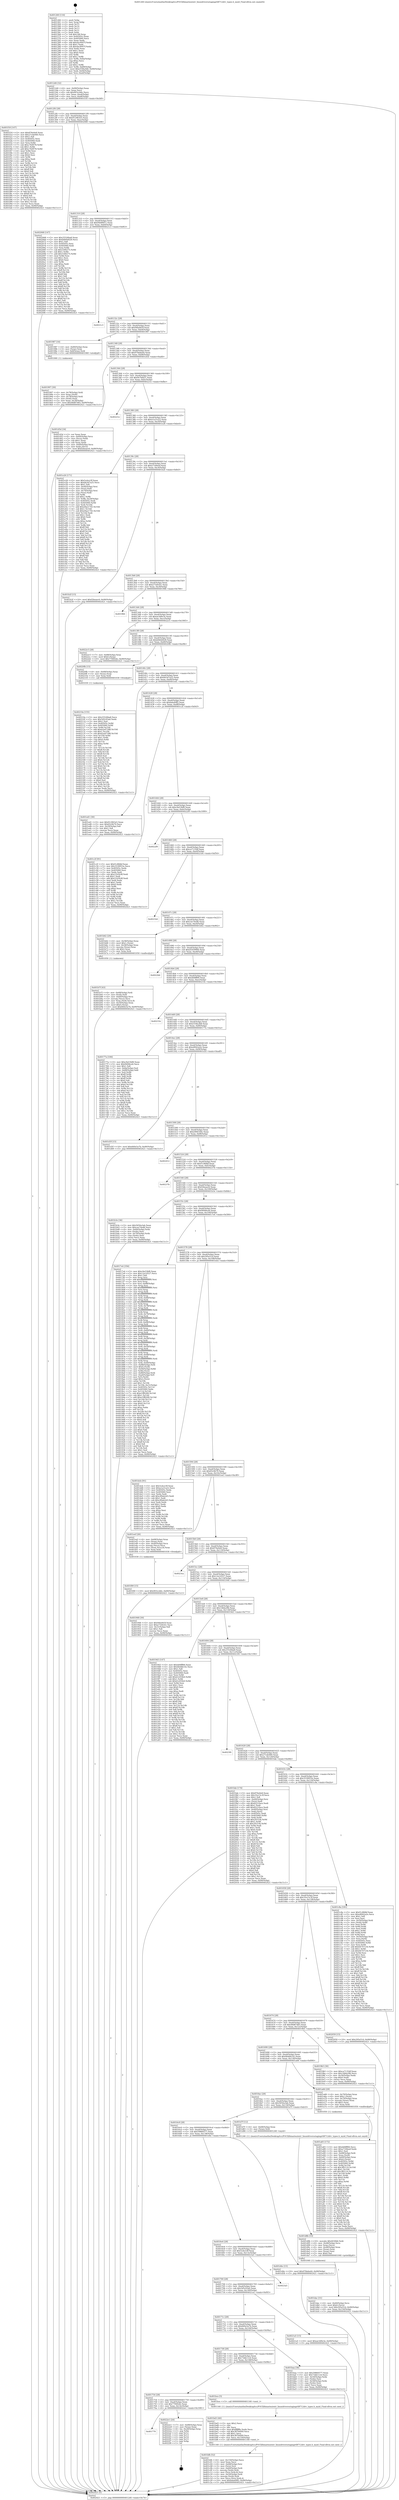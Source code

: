 digraph "0x401260" {
  label = "0x401260 (/mnt/c/Users/mathe/Desktop/tcc/POCII/binaries/extr_linuxdriversstagingrtl8712drv_types.h_myid_Final-ollvm.out::main(0))"
  labelloc = "t"
  node[shape=record]

  Entry [label="",width=0.3,height=0.3,shape=circle,fillcolor=black,style=filled]
  "0x4012d4" [label="{
     0x4012d4 [32]\l
     | [instrs]\l
     &nbsp;&nbsp;0x4012d4 \<+6\>: mov -0x90(%rbp),%eax\l
     &nbsp;&nbsp;0x4012da \<+2\>: mov %eax,%ecx\l
     &nbsp;&nbsp;0x4012dc \<+6\>: sub $0x903ccb6c,%ecx\l
     &nbsp;&nbsp;0x4012e2 \<+6\>: mov %eax,-0xa4(%rbp)\l
     &nbsp;&nbsp;0x4012e8 \<+6\>: mov %ecx,-0xa8(%rbp)\l
     &nbsp;&nbsp;0x4012ee \<+6\>: je 0000000000401f18 \<main+0xcb8\>\l
  }"]
  "0x401f18" [label="{
     0x401f18 [147]\l
     | [instrs]\l
     &nbsp;&nbsp;0x401f18 \<+5\>: mov $0x876e0e8,%eax\l
     &nbsp;&nbsp;0x401f1d \<+5\>: mov $0x27cde940,%ecx\l
     &nbsp;&nbsp;0x401f22 \<+2\>: mov $0x1,%dl\l
     &nbsp;&nbsp;0x401f24 \<+7\>: mov 0x40505c,%esi\l
     &nbsp;&nbsp;0x401f2b \<+7\>: mov 0x405060,%edi\l
     &nbsp;&nbsp;0x401f32 \<+3\>: mov %esi,%r8d\l
     &nbsp;&nbsp;0x401f35 \<+7\>: sub $0xc7fef078,%r8d\l
     &nbsp;&nbsp;0x401f3c \<+4\>: sub $0x1,%r8d\l
     &nbsp;&nbsp;0x401f40 \<+7\>: add $0xc7fef078,%r8d\l
     &nbsp;&nbsp;0x401f47 \<+4\>: imul %r8d,%esi\l
     &nbsp;&nbsp;0x401f4b \<+3\>: and $0x1,%esi\l
     &nbsp;&nbsp;0x401f4e \<+3\>: cmp $0x0,%esi\l
     &nbsp;&nbsp;0x401f51 \<+4\>: sete %r9b\l
     &nbsp;&nbsp;0x401f55 \<+3\>: cmp $0xa,%edi\l
     &nbsp;&nbsp;0x401f58 \<+4\>: setl %r10b\l
     &nbsp;&nbsp;0x401f5c \<+3\>: mov %r9b,%r11b\l
     &nbsp;&nbsp;0x401f5f \<+4\>: xor $0xff,%r11b\l
     &nbsp;&nbsp;0x401f63 \<+3\>: mov %r10b,%bl\l
     &nbsp;&nbsp;0x401f66 \<+3\>: xor $0xff,%bl\l
     &nbsp;&nbsp;0x401f69 \<+3\>: xor $0x0,%dl\l
     &nbsp;&nbsp;0x401f6c \<+3\>: mov %r11b,%r14b\l
     &nbsp;&nbsp;0x401f6f \<+4\>: and $0x0,%r14b\l
     &nbsp;&nbsp;0x401f73 \<+3\>: and %dl,%r9b\l
     &nbsp;&nbsp;0x401f76 \<+3\>: mov %bl,%r15b\l
     &nbsp;&nbsp;0x401f79 \<+4\>: and $0x0,%r15b\l
     &nbsp;&nbsp;0x401f7d \<+3\>: and %dl,%r10b\l
     &nbsp;&nbsp;0x401f80 \<+3\>: or %r9b,%r14b\l
     &nbsp;&nbsp;0x401f83 \<+3\>: or %r10b,%r15b\l
     &nbsp;&nbsp;0x401f86 \<+3\>: xor %r15b,%r14b\l
     &nbsp;&nbsp;0x401f89 \<+3\>: or %bl,%r11b\l
     &nbsp;&nbsp;0x401f8c \<+4\>: xor $0xff,%r11b\l
     &nbsp;&nbsp;0x401f90 \<+3\>: or $0x0,%dl\l
     &nbsp;&nbsp;0x401f93 \<+3\>: and %dl,%r11b\l
     &nbsp;&nbsp;0x401f96 \<+3\>: or %r11b,%r14b\l
     &nbsp;&nbsp;0x401f99 \<+4\>: test $0x1,%r14b\l
     &nbsp;&nbsp;0x401f9d \<+3\>: cmovne %ecx,%eax\l
     &nbsp;&nbsp;0x401fa0 \<+6\>: mov %eax,-0x90(%rbp)\l
     &nbsp;&nbsp;0x401fa6 \<+5\>: jmp 0000000000402421 \<main+0x11c1\>\l
  }"]
  "0x4012f4" [label="{
     0x4012f4 [28]\l
     | [instrs]\l
     &nbsp;&nbsp;0x4012f4 \<+5\>: jmp 00000000004012f9 \<main+0x99\>\l
     &nbsp;&nbsp;0x4012f9 \<+6\>: mov -0xa4(%rbp),%eax\l
     &nbsp;&nbsp;0x4012ff \<+5\>: sub $0x912963e5,%eax\l
     &nbsp;&nbsp;0x401304 \<+6\>: mov %eax,-0xac(%rbp)\l
     &nbsp;&nbsp;0x40130a \<+6\>: je 0000000000402068 \<main+0xe08\>\l
  }"]
  Exit [label="",width=0.3,height=0.3,shape=circle,fillcolor=black,style=filled,peripheries=2]
  "0x402068" [label="{
     0x402068 [147]\l
     | [instrs]\l
     &nbsp;&nbsp;0x402068 \<+5\>: mov $0x25526ba8,%eax\l
     &nbsp;&nbsp;0x40206d \<+5\>: mov $0xb0b0d428,%ecx\l
     &nbsp;&nbsp;0x402072 \<+2\>: mov $0x1,%dl\l
     &nbsp;&nbsp;0x402074 \<+7\>: mov 0x40505c,%esi\l
     &nbsp;&nbsp;0x40207b \<+7\>: mov 0x405060,%edi\l
     &nbsp;&nbsp;0x402082 \<+3\>: mov %esi,%r8d\l
     &nbsp;&nbsp;0x402085 \<+7\>: sub $0x5306275,%r8d\l
     &nbsp;&nbsp;0x40208c \<+4\>: sub $0x1,%r8d\l
     &nbsp;&nbsp;0x402090 \<+7\>: add $0x5306275,%r8d\l
     &nbsp;&nbsp;0x402097 \<+4\>: imul %r8d,%esi\l
     &nbsp;&nbsp;0x40209b \<+3\>: and $0x1,%esi\l
     &nbsp;&nbsp;0x40209e \<+3\>: cmp $0x0,%esi\l
     &nbsp;&nbsp;0x4020a1 \<+4\>: sete %r9b\l
     &nbsp;&nbsp;0x4020a5 \<+3\>: cmp $0xa,%edi\l
     &nbsp;&nbsp;0x4020a8 \<+4\>: setl %r10b\l
     &nbsp;&nbsp;0x4020ac \<+3\>: mov %r9b,%r11b\l
     &nbsp;&nbsp;0x4020af \<+4\>: xor $0xff,%r11b\l
     &nbsp;&nbsp;0x4020b3 \<+3\>: mov %r10b,%bl\l
     &nbsp;&nbsp;0x4020b6 \<+3\>: xor $0xff,%bl\l
     &nbsp;&nbsp;0x4020b9 \<+3\>: xor $0x1,%dl\l
     &nbsp;&nbsp;0x4020bc \<+3\>: mov %r11b,%r14b\l
     &nbsp;&nbsp;0x4020bf \<+4\>: and $0xff,%r14b\l
     &nbsp;&nbsp;0x4020c3 \<+3\>: and %dl,%r9b\l
     &nbsp;&nbsp;0x4020c6 \<+3\>: mov %bl,%r15b\l
     &nbsp;&nbsp;0x4020c9 \<+4\>: and $0xff,%r15b\l
     &nbsp;&nbsp;0x4020cd \<+3\>: and %dl,%r10b\l
     &nbsp;&nbsp;0x4020d0 \<+3\>: or %r9b,%r14b\l
     &nbsp;&nbsp;0x4020d3 \<+3\>: or %r10b,%r15b\l
     &nbsp;&nbsp;0x4020d6 \<+3\>: xor %r15b,%r14b\l
     &nbsp;&nbsp;0x4020d9 \<+3\>: or %bl,%r11b\l
     &nbsp;&nbsp;0x4020dc \<+4\>: xor $0xff,%r11b\l
     &nbsp;&nbsp;0x4020e0 \<+3\>: or $0x1,%dl\l
     &nbsp;&nbsp;0x4020e3 \<+3\>: and %dl,%r11b\l
     &nbsp;&nbsp;0x4020e6 \<+3\>: or %r11b,%r14b\l
     &nbsp;&nbsp;0x4020e9 \<+4\>: test $0x1,%r14b\l
     &nbsp;&nbsp;0x4020ed \<+3\>: cmovne %ecx,%eax\l
     &nbsp;&nbsp;0x4020f0 \<+6\>: mov %eax,-0x90(%rbp)\l
     &nbsp;&nbsp;0x4020f6 \<+5\>: jmp 0000000000402421 \<main+0x11c1\>\l
  }"]
  "0x401310" [label="{
     0x401310 [28]\l
     | [instrs]\l
     &nbsp;&nbsp;0x401310 \<+5\>: jmp 0000000000401315 \<main+0xb5\>\l
     &nbsp;&nbsp;0x401315 \<+6\>: mov -0xa4(%rbp),%eax\l
     &nbsp;&nbsp;0x40131b \<+5\>: sub $0x94d90f11,%eax\l
     &nbsp;&nbsp;0x401320 \<+6\>: mov %eax,-0xb0(%rbp)\l
     &nbsp;&nbsp;0x401326 \<+6\>: je 00000000004021c3 \<main+0xf63\>\l
  }"]
  "0x401770" [label="{
     0x401770\l
  }", style=dashed]
  "0x4021c3" [label="{
     0x4021c3\l
  }", style=dashed]
  "0x40132c" [label="{
     0x40132c [28]\l
     | [instrs]\l
     &nbsp;&nbsp;0x40132c \<+5\>: jmp 0000000000401331 \<main+0xd1\>\l
     &nbsp;&nbsp;0x401331 \<+6\>: mov -0xa4(%rbp),%eax\l
     &nbsp;&nbsp;0x401337 \<+5\>: sub $0x94fa9d3f,%eax\l
     &nbsp;&nbsp;0x40133c \<+6\>: mov %eax,-0xb4(%rbp)\l
     &nbsp;&nbsp;0x401342 \<+6\>: je 0000000000401987 \<main+0x727\>\l
  }"]
  "0x4022e1" [label="{
     0x4022e1 [24]\l
     | [instrs]\l
     &nbsp;&nbsp;0x4022e1 \<+7\>: mov -0x88(%rbp),%rax\l
     &nbsp;&nbsp;0x4022e8 \<+2\>: mov (%rax),%eax\l
     &nbsp;&nbsp;0x4022ea \<+4\>: lea -0x28(%rbp),%rsp\l
     &nbsp;&nbsp;0x4022ee \<+1\>: pop %rbx\l
     &nbsp;&nbsp;0x4022ef \<+2\>: pop %r12\l
     &nbsp;&nbsp;0x4022f1 \<+2\>: pop %r13\l
     &nbsp;&nbsp;0x4022f3 \<+2\>: pop %r14\l
     &nbsp;&nbsp;0x4022f5 \<+2\>: pop %r15\l
     &nbsp;&nbsp;0x4022f7 \<+1\>: pop %rbp\l
     &nbsp;&nbsp;0x4022f8 \<+1\>: ret\l
  }"]
  "0x401987" [label="{
     0x401987 [16]\l
     | [instrs]\l
     &nbsp;&nbsp;0x401987 \<+4\>: mov -0x80(%rbp),%rax\l
     &nbsp;&nbsp;0x40198b \<+3\>: mov (%rax),%rax\l
     &nbsp;&nbsp;0x40198e \<+4\>: mov 0x8(%rax),%rdi\l
     &nbsp;&nbsp;0x401992 \<+5\>: call 0000000000401060 \<atoi@plt\>\l
     | [calls]\l
     &nbsp;&nbsp;0x401060 \{1\} (unknown)\l
  }"]
  "0x401348" [label="{
     0x401348 [28]\l
     | [instrs]\l
     &nbsp;&nbsp;0x401348 \<+5\>: jmp 000000000040134d \<main+0xed\>\l
     &nbsp;&nbsp;0x40134d \<+6\>: mov -0xa4(%rbp),%eax\l
     &nbsp;&nbsp;0x401353 \<+5\>: sub $0x97bbda44,%eax\l
     &nbsp;&nbsp;0x401358 \<+6\>: mov %eax,-0xb8(%rbp)\l
     &nbsp;&nbsp;0x40135e \<+6\>: je 0000000000401d5d \<main+0xafd\>\l
  }"]
  "0x40210a" [label="{
     0x40210a [155]\l
     | [instrs]\l
     &nbsp;&nbsp;0x40210a \<+5\>: mov $0x25526ba8,%ecx\l
     &nbsp;&nbsp;0x40210f \<+5\>: mov $0x5d5c93a0,%edx\l
     &nbsp;&nbsp;0x402114 \<+3\>: mov $0x1,%sil\l
     &nbsp;&nbsp;0x402117 \<+8\>: mov 0x40505c,%r8d\l
     &nbsp;&nbsp;0x40211f \<+8\>: mov 0x405060,%r9d\l
     &nbsp;&nbsp;0x402127 \<+3\>: mov %r8d,%r10d\l
     &nbsp;&nbsp;0x40212a \<+7\>: add $0xb2a97288,%r10d\l
     &nbsp;&nbsp;0x402131 \<+4\>: sub $0x1,%r10d\l
     &nbsp;&nbsp;0x402135 \<+7\>: sub $0xb2a97288,%r10d\l
     &nbsp;&nbsp;0x40213c \<+4\>: imul %r10d,%r8d\l
     &nbsp;&nbsp;0x402140 \<+4\>: and $0x1,%r8d\l
     &nbsp;&nbsp;0x402144 \<+4\>: cmp $0x0,%r8d\l
     &nbsp;&nbsp;0x402148 \<+4\>: sete %r11b\l
     &nbsp;&nbsp;0x40214c \<+4\>: cmp $0xa,%r9d\l
     &nbsp;&nbsp;0x402150 \<+3\>: setl %bl\l
     &nbsp;&nbsp;0x402153 \<+3\>: mov %r11b,%r14b\l
     &nbsp;&nbsp;0x402156 \<+4\>: xor $0xff,%r14b\l
     &nbsp;&nbsp;0x40215a \<+3\>: mov %bl,%r15b\l
     &nbsp;&nbsp;0x40215d \<+4\>: xor $0xff,%r15b\l
     &nbsp;&nbsp;0x402161 \<+4\>: xor $0x0,%sil\l
     &nbsp;&nbsp;0x402165 \<+3\>: mov %r14b,%r12b\l
     &nbsp;&nbsp;0x402168 \<+4\>: and $0x0,%r12b\l
     &nbsp;&nbsp;0x40216c \<+3\>: and %sil,%r11b\l
     &nbsp;&nbsp;0x40216f \<+3\>: mov %r15b,%r13b\l
     &nbsp;&nbsp;0x402172 \<+4\>: and $0x0,%r13b\l
     &nbsp;&nbsp;0x402176 \<+3\>: and %sil,%bl\l
     &nbsp;&nbsp;0x402179 \<+3\>: or %r11b,%r12b\l
     &nbsp;&nbsp;0x40217c \<+3\>: or %bl,%r13b\l
     &nbsp;&nbsp;0x40217f \<+3\>: xor %r13b,%r12b\l
     &nbsp;&nbsp;0x402182 \<+3\>: or %r15b,%r14b\l
     &nbsp;&nbsp;0x402185 \<+4\>: xor $0xff,%r14b\l
     &nbsp;&nbsp;0x402189 \<+4\>: or $0x0,%sil\l
     &nbsp;&nbsp;0x40218d \<+3\>: and %sil,%r14b\l
     &nbsp;&nbsp;0x402190 \<+3\>: or %r14b,%r12b\l
     &nbsp;&nbsp;0x402193 \<+4\>: test $0x1,%r12b\l
     &nbsp;&nbsp;0x402197 \<+3\>: cmovne %edx,%ecx\l
     &nbsp;&nbsp;0x40219a \<+6\>: mov %ecx,-0x90(%rbp)\l
     &nbsp;&nbsp;0x4021a0 \<+5\>: jmp 0000000000402421 \<main+0x11c1\>\l
  }"]
  "0x401d5d" [label="{
     0x401d5d [34]\l
     | [instrs]\l
     &nbsp;&nbsp;0x401d5d \<+2\>: xor %eax,%eax\l
     &nbsp;&nbsp;0x401d5f \<+4\>: mov -0x60(%rbp),%rcx\l
     &nbsp;&nbsp;0x401d63 \<+2\>: mov (%rcx),%edx\l
     &nbsp;&nbsp;0x401d65 \<+3\>: sub $0x1,%eax\l
     &nbsp;&nbsp;0x401d68 \<+2\>: sub %eax,%edx\l
     &nbsp;&nbsp;0x401d6a \<+4\>: mov -0x60(%rbp),%rcx\l
     &nbsp;&nbsp;0x401d6e \<+2\>: mov %edx,(%rcx)\l
     &nbsp;&nbsp;0x401d70 \<+10\>: movl $0xf2beaec6,-0x90(%rbp)\l
     &nbsp;&nbsp;0x401d7a \<+5\>: jmp 0000000000402421 \<main+0x11c1\>\l
  }"]
  "0x401364" [label="{
     0x401364 [28]\l
     | [instrs]\l
     &nbsp;&nbsp;0x401364 \<+5\>: jmp 0000000000401369 \<main+0x109\>\l
     &nbsp;&nbsp;0x401369 \<+6\>: mov -0xa4(%rbp),%eax\l
     &nbsp;&nbsp;0x40136f \<+5\>: sub $0x9e7bfd21,%eax\l
     &nbsp;&nbsp;0x401374 \<+6\>: mov %eax,-0xbc(%rbp)\l
     &nbsp;&nbsp;0x40137a \<+6\>: je 000000000040221e \<main+0xfbe\>\l
  }"]
  "0x401f09" [label="{
     0x401f09 [15]\l
     | [instrs]\l
     &nbsp;&nbsp;0x401f09 \<+10\>: movl $0x903ccb6c,-0x90(%rbp)\l
     &nbsp;&nbsp;0x401f13 \<+5\>: jmp 0000000000402421 \<main+0x11c1\>\l
  }"]
  "0x40221e" [label="{
     0x40221e\l
  }", style=dashed]
  "0x401380" [label="{
     0x401380 [28]\l
     | [instrs]\l
     &nbsp;&nbsp;0x401380 \<+5\>: jmp 0000000000401385 \<main+0x125\>\l
     &nbsp;&nbsp;0x401385 \<+6\>: mov -0xa4(%rbp),%eax\l
     &nbsp;&nbsp;0x40138b \<+5\>: sub $0xa1a31a22,%eax\l
     &nbsp;&nbsp;0x401390 \<+6\>: mov %eax,-0xc0(%rbp)\l
     &nbsp;&nbsp;0x401396 \<+6\>: je 0000000000401e26 \<main+0xbc6\>\l
  }"]
  "0x401dac" [label="{
     0x401dac [31]\l
     | [instrs]\l
     &nbsp;&nbsp;0x401dac \<+4\>: mov -0x40(%rbp),%rcx\l
     &nbsp;&nbsp;0x401db0 \<+6\>: movl $0x0,(%rcx)\l
     &nbsp;&nbsp;0x401db6 \<+10\>: movl $0x295e51d,-0x90(%rbp)\l
     &nbsp;&nbsp;0x401dc0 \<+6\>: mov %eax,-0x154(%rbp)\l
     &nbsp;&nbsp;0x401dc6 \<+5\>: jmp 0000000000402421 \<main+0x11c1\>\l
  }"]
  "0x401e26" [label="{
     0x401e26 [171]\l
     | [instrs]\l
     &nbsp;&nbsp;0x401e26 \<+5\>: mov $0x5cdce1ff,%eax\l
     &nbsp;&nbsp;0x401e2b \<+5\>: mov $0xbb3d7a25,%ecx\l
     &nbsp;&nbsp;0x401e30 \<+2\>: mov $0x1,%dl\l
     &nbsp;&nbsp;0x401e32 \<+4\>: mov -0x40(%rbp),%rsi\l
     &nbsp;&nbsp;0x401e36 \<+2\>: mov (%rsi),%edi\l
     &nbsp;&nbsp;0x401e38 \<+4\>: mov -0x70(%rbp),%rsi\l
     &nbsp;&nbsp;0x401e3c \<+2\>: cmp (%rsi),%edi\l
     &nbsp;&nbsp;0x401e3e \<+4\>: setl %r8b\l
     &nbsp;&nbsp;0x401e42 \<+4\>: and $0x1,%r8b\l
     &nbsp;&nbsp;0x401e46 \<+4\>: mov %r8b,-0x29(%rbp)\l
     &nbsp;&nbsp;0x401e4a \<+7\>: mov 0x40505c,%edi\l
     &nbsp;&nbsp;0x401e51 \<+8\>: mov 0x405060,%r9d\l
     &nbsp;&nbsp;0x401e59 \<+3\>: mov %edi,%r10d\l
     &nbsp;&nbsp;0x401e5c \<+7\>: add $0xe9ae1745,%r10d\l
     &nbsp;&nbsp;0x401e63 \<+4\>: sub $0x1,%r10d\l
     &nbsp;&nbsp;0x401e67 \<+7\>: sub $0xe9ae1745,%r10d\l
     &nbsp;&nbsp;0x401e6e \<+4\>: imul %r10d,%edi\l
     &nbsp;&nbsp;0x401e72 \<+3\>: and $0x1,%edi\l
     &nbsp;&nbsp;0x401e75 \<+3\>: cmp $0x0,%edi\l
     &nbsp;&nbsp;0x401e78 \<+4\>: sete %r8b\l
     &nbsp;&nbsp;0x401e7c \<+4\>: cmp $0xa,%r9d\l
     &nbsp;&nbsp;0x401e80 \<+4\>: setl %r11b\l
     &nbsp;&nbsp;0x401e84 \<+3\>: mov %r8b,%bl\l
     &nbsp;&nbsp;0x401e87 \<+3\>: xor $0xff,%bl\l
     &nbsp;&nbsp;0x401e8a \<+3\>: mov %r11b,%r14b\l
     &nbsp;&nbsp;0x401e8d \<+4\>: xor $0xff,%r14b\l
     &nbsp;&nbsp;0x401e91 \<+3\>: xor $0x1,%dl\l
     &nbsp;&nbsp;0x401e94 \<+3\>: mov %bl,%r15b\l
     &nbsp;&nbsp;0x401e97 \<+4\>: and $0xff,%r15b\l
     &nbsp;&nbsp;0x401e9b \<+3\>: and %dl,%r8b\l
     &nbsp;&nbsp;0x401e9e \<+3\>: mov %r14b,%r12b\l
     &nbsp;&nbsp;0x401ea1 \<+4\>: and $0xff,%r12b\l
     &nbsp;&nbsp;0x401ea5 \<+3\>: and %dl,%r11b\l
     &nbsp;&nbsp;0x401ea8 \<+3\>: or %r8b,%r15b\l
     &nbsp;&nbsp;0x401eab \<+3\>: or %r11b,%r12b\l
     &nbsp;&nbsp;0x401eae \<+3\>: xor %r12b,%r15b\l
     &nbsp;&nbsp;0x401eb1 \<+3\>: or %r14b,%bl\l
     &nbsp;&nbsp;0x401eb4 \<+3\>: xor $0xff,%bl\l
     &nbsp;&nbsp;0x401eb7 \<+3\>: or $0x1,%dl\l
     &nbsp;&nbsp;0x401eba \<+2\>: and %dl,%bl\l
     &nbsp;&nbsp;0x401ebc \<+3\>: or %bl,%r15b\l
     &nbsp;&nbsp;0x401ebf \<+4\>: test $0x1,%r15b\l
     &nbsp;&nbsp;0x401ec3 \<+3\>: cmovne %ecx,%eax\l
     &nbsp;&nbsp;0x401ec6 \<+6\>: mov %eax,-0x90(%rbp)\l
     &nbsp;&nbsp;0x401ecc \<+5\>: jmp 0000000000402421 \<main+0x11c1\>\l
  }"]
  "0x40139c" [label="{
     0x40139c [28]\l
     | [instrs]\l
     &nbsp;&nbsp;0x40139c \<+5\>: jmp 00000000004013a1 \<main+0x141\>\l
     &nbsp;&nbsp;0x4013a1 \<+6\>: mov -0xa4(%rbp),%eax\l
     &nbsp;&nbsp;0x4013a7 \<+5\>: sub $0xa7184eef,%eax\l
     &nbsp;&nbsp;0x4013ac \<+6\>: mov %eax,-0xc4(%rbp)\l
     &nbsp;&nbsp;0x4013b2 \<+6\>: je 0000000000401b2f \<main+0x8cf\>\l
  }"]
  "0x401d8b" [label="{
     0x401d8b [33]\l
     | [instrs]\l
     &nbsp;&nbsp;0x401d8b \<+10\>: movabs $0x4030b6,%rdi\l
     &nbsp;&nbsp;0x401d95 \<+4\>: mov -0x48(%rbp),%rcx\l
     &nbsp;&nbsp;0x401d99 \<+3\>: mov %rax,(%rcx)\l
     &nbsp;&nbsp;0x401d9c \<+4\>: mov -0x48(%rbp),%rax\l
     &nbsp;&nbsp;0x401da0 \<+3\>: mov (%rax),%rax\l
     &nbsp;&nbsp;0x401da3 \<+2\>: mov (%rax),%esi\l
     &nbsp;&nbsp;0x401da5 \<+2\>: mov $0x0,%al\l
     &nbsp;&nbsp;0x401da7 \<+5\>: call 0000000000401040 \<printf@plt\>\l
     | [calls]\l
     &nbsp;&nbsp;0x401040 \{1\} (unknown)\l
  }"]
  "0x401b2f" [label="{
     0x401b2f [15]\l
     | [instrs]\l
     &nbsp;&nbsp;0x401b2f \<+10\>: movl $0xf2beaec6,-0x90(%rbp)\l
     &nbsp;&nbsp;0x401b39 \<+5\>: jmp 0000000000402421 \<main+0x11c1\>\l
  }"]
  "0x4013b8" [label="{
     0x4013b8 [28]\l
     | [instrs]\l
     &nbsp;&nbsp;0x4013b8 \<+5\>: jmp 00000000004013bd \<main+0x15d\>\l
     &nbsp;&nbsp;0x4013bd \<+6\>: mov -0xa4(%rbp),%eax\l
     &nbsp;&nbsp;0x4013c3 \<+5\>: sub $0xa71b0cb1,%eax\l
     &nbsp;&nbsp;0x4013c8 \<+6\>: mov %eax,-0xc8(%rbp)\l
     &nbsp;&nbsp;0x4013ce \<+6\>: je 0000000000401966 \<main+0x706\>\l
  }"]
  "0x401bfb" [label="{
     0x401bfb [52]\l
     | [instrs]\l
     &nbsp;&nbsp;0x401bfb \<+6\>: mov -0x150(%rbp),%ecx\l
     &nbsp;&nbsp;0x401c01 \<+3\>: imul %eax,%ecx\l
     &nbsp;&nbsp;0x401c04 \<+4\>: mov -0x68(%rbp),%rsi\l
     &nbsp;&nbsp;0x401c08 \<+3\>: mov (%rsi),%rsi\l
     &nbsp;&nbsp;0x401c0b \<+4\>: mov -0x60(%rbp),%rdi\l
     &nbsp;&nbsp;0x401c0f \<+3\>: movslq (%rdi),%rdi\l
     &nbsp;&nbsp;0x401c12 \<+4\>: mov (%rsi,%rdi,8),%rsi\l
     &nbsp;&nbsp;0x401c16 \<+4\>: mov -0x50(%rbp),%rdi\l
     &nbsp;&nbsp;0x401c1a \<+3\>: movslq (%rdi),%rdi\l
     &nbsp;&nbsp;0x401c1d \<+3\>: mov %ecx,(%rsi,%rdi,4)\l
     &nbsp;&nbsp;0x401c20 \<+10\>: movl $0xbda40ff2,-0x90(%rbp)\l
     &nbsp;&nbsp;0x401c2a \<+5\>: jmp 0000000000402421 \<main+0x11c1\>\l
  }"]
  "0x401966" [label="{
     0x401966\l
  }", style=dashed]
  "0x4013d4" [label="{
     0x4013d4 [28]\l
     | [instrs]\l
     &nbsp;&nbsp;0x4013d4 \<+5\>: jmp 00000000004013d9 \<main+0x179\>\l
     &nbsp;&nbsp;0x4013d9 \<+6\>: mov -0xa4(%rbp),%eax\l
     &nbsp;&nbsp;0x4013df \<+5\>: sub $0xae3d9e3e,%eax\l
     &nbsp;&nbsp;0x4013e4 \<+6\>: mov %eax,-0xcc(%rbp)\l
     &nbsp;&nbsp;0x4013ea \<+6\>: je 00000000004022c5 \<main+0x1065\>\l
  }"]
  "0x401bd3" [label="{
     0x401bd3 [40]\l
     | [instrs]\l
     &nbsp;&nbsp;0x401bd3 \<+5\>: mov $0x2,%ecx\l
     &nbsp;&nbsp;0x401bd8 \<+1\>: cltd\l
     &nbsp;&nbsp;0x401bd9 \<+2\>: idiv %ecx\l
     &nbsp;&nbsp;0x401bdb \<+6\>: imul $0xfffffffe,%edx,%ecx\l
     &nbsp;&nbsp;0x401be1 \<+6\>: sub $0x387b4f49,%ecx\l
     &nbsp;&nbsp;0x401be7 \<+3\>: add $0x1,%ecx\l
     &nbsp;&nbsp;0x401bea \<+6\>: add $0x387b4f49,%ecx\l
     &nbsp;&nbsp;0x401bf0 \<+6\>: mov %ecx,-0x150(%rbp)\l
     &nbsp;&nbsp;0x401bf6 \<+5\>: call 0000000000401160 \<next_i\>\l
     | [calls]\l
     &nbsp;&nbsp;0x401160 \{1\} (/mnt/c/Users/mathe/Desktop/tcc/POCII/binaries/extr_linuxdriversstagingrtl8712drv_types.h_myid_Final-ollvm.out::next_i)\l
  }"]
  "0x4022c5" [label="{
     0x4022c5 [28]\l
     | [instrs]\l
     &nbsp;&nbsp;0x4022c5 \<+7\>: mov -0x88(%rbp),%rax\l
     &nbsp;&nbsp;0x4022cc \<+6\>: movl $0x0,(%rax)\l
     &nbsp;&nbsp;0x4022d2 \<+10\>: movl $0x7700f2dc,-0x90(%rbp)\l
     &nbsp;&nbsp;0x4022dc \<+5\>: jmp 0000000000402421 \<main+0x11c1\>\l
  }"]
  "0x4013f0" [label="{
     0x4013f0 [28]\l
     | [instrs]\l
     &nbsp;&nbsp;0x4013f0 \<+5\>: jmp 00000000004013f5 \<main+0x195\>\l
     &nbsp;&nbsp;0x4013f5 \<+6\>: mov -0xa4(%rbp),%eax\l
     &nbsp;&nbsp;0x4013fb \<+5\>: sub $0xb0b0d428,%eax\l
     &nbsp;&nbsp;0x401400 \<+6\>: mov %eax,-0xd0(%rbp)\l
     &nbsp;&nbsp;0x401406 \<+6\>: je 00000000004020fb \<main+0xe9b\>\l
  }"]
  "0x401754" [label="{
     0x401754 [28]\l
     | [instrs]\l
     &nbsp;&nbsp;0x401754 \<+5\>: jmp 0000000000401759 \<main+0x4f9\>\l
     &nbsp;&nbsp;0x401759 \<+6\>: mov -0xa4(%rbp),%eax\l
     &nbsp;&nbsp;0x40175f \<+5\>: sub $0x7700f2dc,%eax\l
     &nbsp;&nbsp;0x401764 \<+6\>: mov %eax,-0x14c(%rbp)\l
     &nbsp;&nbsp;0x40176a \<+6\>: je 00000000004022e1 \<main+0x1081\>\l
  }"]
  "0x4020fb" [label="{
     0x4020fb [15]\l
     | [instrs]\l
     &nbsp;&nbsp;0x4020fb \<+4\>: mov -0x68(%rbp),%rax\l
     &nbsp;&nbsp;0x4020ff \<+3\>: mov (%rax),%rax\l
     &nbsp;&nbsp;0x402102 \<+3\>: mov %rax,%rdi\l
     &nbsp;&nbsp;0x402105 \<+5\>: call 0000000000401030 \<free@plt\>\l
     | [calls]\l
     &nbsp;&nbsp;0x401030 \{1\} (unknown)\l
  }"]
  "0x40140c" [label="{
     0x40140c [28]\l
     | [instrs]\l
     &nbsp;&nbsp;0x40140c \<+5\>: jmp 0000000000401411 \<main+0x1b1\>\l
     &nbsp;&nbsp;0x401411 \<+6\>: mov -0xa4(%rbp),%eax\l
     &nbsp;&nbsp;0x401417 \<+5\>: sub $0xbb3d7a25,%eax\l
     &nbsp;&nbsp;0x40141c \<+6\>: mov %eax,-0xd4(%rbp)\l
     &nbsp;&nbsp;0x401422 \<+6\>: je 0000000000401ed1 \<main+0xc71\>\l
  }"]
  "0x401bce" [label="{
     0x401bce [5]\l
     | [instrs]\l
     &nbsp;&nbsp;0x401bce \<+5\>: call 0000000000401160 \<next_i\>\l
     | [calls]\l
     &nbsp;&nbsp;0x401160 \{1\} (/mnt/c/Users/mathe/Desktop/tcc/POCII/binaries/extr_linuxdriversstagingrtl8712drv_types.h_myid_Final-ollvm.out::next_i)\l
  }"]
  "0x401ed1" [label="{
     0x401ed1 [30]\l
     | [instrs]\l
     &nbsp;&nbsp;0x401ed1 \<+5\>: mov $0x912963e5,%eax\l
     &nbsp;&nbsp;0x401ed6 \<+5\>: mov $0x65c0b79,%ecx\l
     &nbsp;&nbsp;0x401edb \<+3\>: mov -0x29(%rbp),%dl\l
     &nbsp;&nbsp;0x401ede \<+3\>: test $0x1,%dl\l
     &nbsp;&nbsp;0x401ee1 \<+3\>: cmovne %ecx,%eax\l
     &nbsp;&nbsp;0x401ee4 \<+6\>: mov %eax,-0x90(%rbp)\l
     &nbsp;&nbsp;0x401eea \<+5\>: jmp 0000000000402421 \<main+0x11c1\>\l
  }"]
  "0x401428" [label="{
     0x401428 [28]\l
     | [instrs]\l
     &nbsp;&nbsp;0x401428 \<+5\>: jmp 000000000040142d \<main+0x1cd\>\l
     &nbsp;&nbsp;0x40142d \<+6\>: mov -0xa4(%rbp),%eax\l
     &nbsp;&nbsp;0x401433 \<+5\>: sub $0xbda40ff2,%eax\l
     &nbsp;&nbsp;0x401438 \<+6\>: mov %eax,-0xd8(%rbp)\l
     &nbsp;&nbsp;0x40143e \<+6\>: je 0000000000401c2f \<main+0x9cf\>\l
  }"]
  "0x401738" [label="{
     0x401738 [28]\l
     | [instrs]\l
     &nbsp;&nbsp;0x401738 \<+5\>: jmp 000000000040173d \<main+0x4dd\>\l
     &nbsp;&nbsp;0x40173d \<+6\>: mov -0xa4(%rbp),%eax\l
     &nbsp;&nbsp;0x401743 \<+5\>: sub $0x73db11c6,%eax\l
     &nbsp;&nbsp;0x401748 \<+6\>: mov %eax,-0x148(%rbp)\l
     &nbsp;&nbsp;0x40174e \<+6\>: je 0000000000401bce \<main+0x96e\>\l
  }"]
  "0x401c2f" [label="{
     0x401c2f [91]\l
     | [instrs]\l
     &nbsp;&nbsp;0x401c2f \<+5\>: mov $0xf1c8fdbf,%eax\l
     &nbsp;&nbsp;0x401c34 \<+5\>: mov $0x3539953e,%ecx\l
     &nbsp;&nbsp;0x401c39 \<+7\>: mov 0x40505c,%edx\l
     &nbsp;&nbsp;0x401c40 \<+7\>: mov 0x405060,%esi\l
     &nbsp;&nbsp;0x401c47 \<+2\>: mov %edx,%edi\l
     &nbsp;&nbsp;0x401c49 \<+6\>: sub $0x21b5fc8f,%edi\l
     &nbsp;&nbsp;0x401c4f \<+3\>: sub $0x1,%edi\l
     &nbsp;&nbsp;0x401c52 \<+6\>: add $0x21b5fc8f,%edi\l
     &nbsp;&nbsp;0x401c58 \<+3\>: imul %edi,%edx\l
     &nbsp;&nbsp;0x401c5b \<+3\>: and $0x1,%edx\l
     &nbsp;&nbsp;0x401c5e \<+3\>: cmp $0x0,%edx\l
     &nbsp;&nbsp;0x401c61 \<+4\>: sete %r8b\l
     &nbsp;&nbsp;0x401c65 \<+3\>: cmp $0xa,%esi\l
     &nbsp;&nbsp;0x401c68 \<+4\>: setl %r9b\l
     &nbsp;&nbsp;0x401c6c \<+3\>: mov %r8b,%r10b\l
     &nbsp;&nbsp;0x401c6f \<+3\>: and %r9b,%r10b\l
     &nbsp;&nbsp;0x401c72 \<+3\>: xor %r9b,%r8b\l
     &nbsp;&nbsp;0x401c75 \<+3\>: or %r8b,%r10b\l
     &nbsp;&nbsp;0x401c78 \<+4\>: test $0x1,%r10b\l
     &nbsp;&nbsp;0x401c7c \<+3\>: cmovne %ecx,%eax\l
     &nbsp;&nbsp;0x401c7f \<+6\>: mov %eax,-0x90(%rbp)\l
     &nbsp;&nbsp;0x401c85 \<+5\>: jmp 0000000000402421 \<main+0x11c1\>\l
  }"]
  "0x401444" [label="{
     0x401444 [28]\l
     | [instrs]\l
     &nbsp;&nbsp;0x401444 \<+5\>: jmp 0000000000401449 \<main+0x1e9\>\l
     &nbsp;&nbsp;0x401449 \<+6\>: mov -0xa4(%rbp),%eax\l
     &nbsp;&nbsp;0x40144f \<+5\>: sub $0xc9a53bf8,%eax\l
     &nbsp;&nbsp;0x401454 \<+6\>: mov %eax,-0xdc(%rbp)\l
     &nbsp;&nbsp;0x40145a \<+6\>: je 00000000004022f9 \<main+0x1099\>\l
  }"]
  "0x401baa" [label="{
     0x401baa [36]\l
     | [instrs]\l
     &nbsp;&nbsp;0x401baa \<+5\>: mov $0x59860577,%eax\l
     &nbsp;&nbsp;0x401baf \<+5\>: mov $0x73db11c6,%ecx\l
     &nbsp;&nbsp;0x401bb4 \<+4\>: mov -0x50(%rbp),%rdx\l
     &nbsp;&nbsp;0x401bb8 \<+2\>: mov (%rdx),%esi\l
     &nbsp;&nbsp;0x401bba \<+4\>: mov -0x58(%rbp),%rdx\l
     &nbsp;&nbsp;0x401bbe \<+2\>: cmp (%rdx),%esi\l
     &nbsp;&nbsp;0x401bc0 \<+3\>: cmovl %ecx,%eax\l
     &nbsp;&nbsp;0x401bc3 \<+6\>: mov %eax,-0x90(%rbp)\l
     &nbsp;&nbsp;0x401bc9 \<+5\>: jmp 0000000000402421 \<main+0x11c1\>\l
  }"]
  "0x4022f9" [label="{
     0x4022f9\l
  }", style=dashed]
  "0x401460" [label="{
     0x401460 [28]\l
     | [instrs]\l
     &nbsp;&nbsp;0x401460 \<+5\>: jmp 0000000000401465 \<main+0x205\>\l
     &nbsp;&nbsp;0x401465 \<+6\>: mov -0xa4(%rbp),%eax\l
     &nbsp;&nbsp;0x40146b \<+5\>: sub $0xca7135df,%eax\l
     &nbsp;&nbsp;0x401470 \<+6\>: mov %eax,-0xe0(%rbp)\l
     &nbsp;&nbsp;0x401476 \<+6\>: je 00000000004021b4 \<main+0xf54\>\l
  }"]
  "0x40171c" [label="{
     0x40171c [28]\l
     | [instrs]\l
     &nbsp;&nbsp;0x40171c \<+5\>: jmp 0000000000401721 \<main+0x4c1\>\l
     &nbsp;&nbsp;0x401721 \<+6\>: mov -0xa4(%rbp),%eax\l
     &nbsp;&nbsp;0x401727 \<+5\>: sub $0x660e5a7b,%eax\l
     &nbsp;&nbsp;0x40172c \<+6\>: mov %eax,-0x144(%rbp)\l
     &nbsp;&nbsp;0x401732 \<+6\>: je 0000000000401baa \<main+0x94a\>\l
  }"]
  "0x4021b4" [label="{
     0x4021b4\l
  }", style=dashed]
  "0x40147c" [label="{
     0x40147c [28]\l
     | [instrs]\l
     &nbsp;&nbsp;0x40147c \<+5\>: jmp 0000000000401481 \<main+0x221\>\l
     &nbsp;&nbsp;0x401481 \<+6\>: mov -0xa4(%rbp),%eax\l
     &nbsp;&nbsp;0x401487 \<+5\>: sub $0xcee74ed6,%eax\l
     &nbsp;&nbsp;0x40148c \<+6\>: mov %eax,-0xe4(%rbp)\l
     &nbsp;&nbsp;0x401492 \<+6\>: je 0000000000401b62 \<main+0x902\>\l
  }"]
  "0x4021a5" [label="{
     0x4021a5 [15]\l
     | [instrs]\l
     &nbsp;&nbsp;0x4021a5 \<+10\>: movl $0xae3d9e3e,-0x90(%rbp)\l
     &nbsp;&nbsp;0x4021af \<+5\>: jmp 0000000000402421 \<main+0x11c1\>\l
  }"]
  "0x401b62" [label="{
     0x401b62 [29]\l
     | [instrs]\l
     &nbsp;&nbsp;0x401b62 \<+4\>: mov -0x58(%rbp),%rax\l
     &nbsp;&nbsp;0x401b66 \<+6\>: movl $0x1,(%rax)\l
     &nbsp;&nbsp;0x401b6c \<+4\>: mov -0x58(%rbp),%rax\l
     &nbsp;&nbsp;0x401b70 \<+3\>: movslq (%rax),%rax\l
     &nbsp;&nbsp;0x401b73 \<+4\>: shl $0x2,%rax\l
     &nbsp;&nbsp;0x401b77 \<+3\>: mov %rax,%rdi\l
     &nbsp;&nbsp;0x401b7a \<+5\>: call 0000000000401050 \<malloc@plt\>\l
     | [calls]\l
     &nbsp;&nbsp;0x401050 \{1\} (unknown)\l
  }"]
  "0x401498" [label="{
     0x401498 [28]\l
     | [instrs]\l
     &nbsp;&nbsp;0x401498 \<+5\>: jmp 000000000040149d \<main+0x23d\>\l
     &nbsp;&nbsp;0x40149d \<+6\>: mov -0xa4(%rbp),%eax\l
     &nbsp;&nbsp;0x4014a3 \<+5\>: sub $0xd1659906,%eax\l
     &nbsp;&nbsp;0x4014a8 \<+6\>: mov %eax,-0xe8(%rbp)\l
     &nbsp;&nbsp;0x4014ae \<+6\>: je 00000000004022b6 \<main+0x1056\>\l
  }"]
  "0x401700" [label="{
     0x401700 [28]\l
     | [instrs]\l
     &nbsp;&nbsp;0x401700 \<+5\>: jmp 0000000000401705 \<main+0x4a5\>\l
     &nbsp;&nbsp;0x401705 \<+6\>: mov -0xa4(%rbp),%eax\l
     &nbsp;&nbsp;0x40170b \<+5\>: sub $0x5d5c93a0,%eax\l
     &nbsp;&nbsp;0x401710 \<+6\>: mov %eax,-0x140(%rbp)\l
     &nbsp;&nbsp;0x401716 \<+6\>: je 00000000004021a5 \<main+0xf45\>\l
  }"]
  "0x4022b6" [label="{
     0x4022b6\l
  }", style=dashed]
  "0x4014b4" [label="{
     0x4014b4 [28]\l
     | [instrs]\l
     &nbsp;&nbsp;0x4014b4 \<+5\>: jmp 00000000004014b9 \<main+0x259\>\l
     &nbsp;&nbsp;0x4014b9 \<+6\>: mov -0xa4(%rbp),%eax\l
     &nbsp;&nbsp;0x4014bf \<+5\>: sub $0xdd4fff66,%eax\l
     &nbsp;&nbsp;0x4014c4 \<+6\>: mov %eax,-0xec(%rbp)\l
     &nbsp;&nbsp;0x4014ca \<+6\>: je 000000000040233e \<main+0x10de\>\l
  }"]
  "0x4023a5" [label="{
     0x4023a5\l
  }", style=dashed]
  "0x40233e" [label="{
     0x40233e\l
  }", style=dashed]
  "0x4014d0" [label="{
     0x4014d0 [28]\l
     | [instrs]\l
     &nbsp;&nbsp;0x4014d0 \<+5\>: jmp 00000000004014d5 \<main+0x275\>\l
     &nbsp;&nbsp;0x4014d5 \<+6\>: mov -0xa4(%rbp),%eax\l
     &nbsp;&nbsp;0x4014db \<+5\>: sub $0xe558a3b8,%eax\l
     &nbsp;&nbsp;0x4014e0 \<+6\>: mov %eax,-0xf0(%rbp)\l
     &nbsp;&nbsp;0x4014e6 \<+6\>: je 000000000040177a \<main+0x51a\>\l
  }"]
  "0x4016e4" [label="{
     0x4016e4 [28]\l
     | [instrs]\l
     &nbsp;&nbsp;0x4016e4 \<+5\>: jmp 00000000004016e9 \<main+0x489\>\l
     &nbsp;&nbsp;0x4016e9 \<+6\>: mov -0xa4(%rbp),%eax\l
     &nbsp;&nbsp;0x4016ef \<+5\>: sub $0x5cdce1ff,%eax\l
     &nbsp;&nbsp;0x4016f4 \<+6\>: mov %eax,-0x13c(%rbp)\l
     &nbsp;&nbsp;0x4016fa \<+6\>: je 00000000004023a5 \<main+0x1145\>\l
  }"]
  "0x40177a" [label="{
     0x40177a [106]\l
     | [instrs]\l
     &nbsp;&nbsp;0x40177a \<+5\>: mov $0xc9a53bf8,%eax\l
     &nbsp;&nbsp;0x40177f \<+5\>: mov $0xf4006ce6,%ecx\l
     &nbsp;&nbsp;0x401784 \<+2\>: mov $0x1,%dl\l
     &nbsp;&nbsp;0x401786 \<+7\>: mov -0x8a(%rbp),%sil\l
     &nbsp;&nbsp;0x40178d \<+7\>: mov -0x89(%rbp),%dil\l
     &nbsp;&nbsp;0x401794 \<+3\>: mov %sil,%r8b\l
     &nbsp;&nbsp;0x401797 \<+4\>: xor $0xff,%r8b\l
     &nbsp;&nbsp;0x40179b \<+3\>: mov %dil,%r9b\l
     &nbsp;&nbsp;0x40179e \<+4\>: xor $0xff,%r9b\l
     &nbsp;&nbsp;0x4017a2 \<+3\>: xor $0x0,%dl\l
     &nbsp;&nbsp;0x4017a5 \<+3\>: mov %r8b,%r10b\l
     &nbsp;&nbsp;0x4017a8 \<+4\>: and $0x0,%r10b\l
     &nbsp;&nbsp;0x4017ac \<+3\>: and %dl,%sil\l
     &nbsp;&nbsp;0x4017af \<+3\>: mov %r9b,%r11b\l
     &nbsp;&nbsp;0x4017b2 \<+4\>: and $0x0,%r11b\l
     &nbsp;&nbsp;0x4017b6 \<+3\>: and %dl,%dil\l
     &nbsp;&nbsp;0x4017b9 \<+3\>: or %sil,%r10b\l
     &nbsp;&nbsp;0x4017bc \<+3\>: or %dil,%r11b\l
     &nbsp;&nbsp;0x4017bf \<+3\>: xor %r11b,%r10b\l
     &nbsp;&nbsp;0x4017c2 \<+3\>: or %r9b,%r8b\l
     &nbsp;&nbsp;0x4017c5 \<+4\>: xor $0xff,%r8b\l
     &nbsp;&nbsp;0x4017c9 \<+3\>: or $0x0,%dl\l
     &nbsp;&nbsp;0x4017cc \<+3\>: and %dl,%r8b\l
     &nbsp;&nbsp;0x4017cf \<+3\>: or %r8b,%r10b\l
     &nbsp;&nbsp;0x4017d2 \<+4\>: test $0x1,%r10b\l
     &nbsp;&nbsp;0x4017d6 \<+3\>: cmovne %ecx,%eax\l
     &nbsp;&nbsp;0x4017d9 \<+6\>: mov %eax,-0x90(%rbp)\l
     &nbsp;&nbsp;0x4017df \<+5\>: jmp 0000000000402421 \<main+0x11c1\>\l
  }"]
  "0x4014ec" [label="{
     0x4014ec [28]\l
     | [instrs]\l
     &nbsp;&nbsp;0x4014ec \<+5\>: jmp 00000000004014f1 \<main+0x291\>\l
     &nbsp;&nbsp;0x4014f1 \<+6\>: mov -0xa4(%rbp),%eax\l
     &nbsp;&nbsp;0x4014f7 \<+5\>: sub $0xe8942a2e,%eax\l
     &nbsp;&nbsp;0x4014fc \<+6\>: mov %eax,-0xf4(%rbp)\l
     &nbsp;&nbsp;0x401502 \<+6\>: je 0000000000401d3f \<main+0xadf\>\l
  }"]
  "0x402421" [label="{
     0x402421 [5]\l
     | [instrs]\l
     &nbsp;&nbsp;0x402421 \<+5\>: jmp 00000000004012d4 \<main+0x74\>\l
  }"]
  "0x401260" [label="{
     0x401260 [116]\l
     | [instrs]\l
     &nbsp;&nbsp;0x401260 \<+1\>: push %rbp\l
     &nbsp;&nbsp;0x401261 \<+3\>: mov %rsp,%rbp\l
     &nbsp;&nbsp;0x401264 \<+2\>: push %r15\l
     &nbsp;&nbsp;0x401266 \<+2\>: push %r14\l
     &nbsp;&nbsp;0x401268 \<+2\>: push %r13\l
     &nbsp;&nbsp;0x40126a \<+2\>: push %r12\l
     &nbsp;&nbsp;0x40126c \<+1\>: push %rbx\l
     &nbsp;&nbsp;0x40126d \<+7\>: sub $0x148,%rsp\l
     &nbsp;&nbsp;0x401274 \<+7\>: mov 0x40505c,%eax\l
     &nbsp;&nbsp;0x40127b \<+7\>: mov 0x405060,%ecx\l
     &nbsp;&nbsp;0x401282 \<+2\>: mov %eax,%edx\l
     &nbsp;&nbsp;0x401284 \<+6\>: add $0x4ac9047f,%edx\l
     &nbsp;&nbsp;0x40128a \<+3\>: sub $0x1,%edx\l
     &nbsp;&nbsp;0x40128d \<+6\>: sub $0x4ac9047f,%edx\l
     &nbsp;&nbsp;0x401293 \<+3\>: imul %edx,%eax\l
     &nbsp;&nbsp;0x401296 \<+3\>: and $0x1,%eax\l
     &nbsp;&nbsp;0x401299 \<+3\>: cmp $0x0,%eax\l
     &nbsp;&nbsp;0x40129c \<+4\>: sete %r8b\l
     &nbsp;&nbsp;0x4012a0 \<+4\>: and $0x1,%r8b\l
     &nbsp;&nbsp;0x4012a4 \<+7\>: mov %r8b,-0x8a(%rbp)\l
     &nbsp;&nbsp;0x4012ab \<+3\>: cmp $0xa,%ecx\l
     &nbsp;&nbsp;0x4012ae \<+4\>: setl %r8b\l
     &nbsp;&nbsp;0x4012b2 \<+4\>: and $0x1,%r8b\l
     &nbsp;&nbsp;0x4012b6 \<+7\>: mov %r8b,-0x89(%rbp)\l
     &nbsp;&nbsp;0x4012bd \<+10\>: movl $0xe558a3b8,-0x90(%rbp)\l
     &nbsp;&nbsp;0x4012c7 \<+6\>: mov %edi,-0x94(%rbp)\l
     &nbsp;&nbsp;0x4012cd \<+7\>: mov %rsi,-0xa0(%rbp)\l
  }"]
  "0x401d4e" [label="{
     0x401d4e [15]\l
     | [instrs]\l
     &nbsp;&nbsp;0x401d4e \<+10\>: movl $0x97bbda44,-0x90(%rbp)\l
     &nbsp;&nbsp;0x401d58 \<+5\>: jmp 0000000000402421 \<main+0x11c1\>\l
  }"]
  "0x401d3f" [label="{
     0x401d3f [15]\l
     | [instrs]\l
     &nbsp;&nbsp;0x401d3f \<+10\>: movl $0x660e5a7b,-0x90(%rbp)\l
     &nbsp;&nbsp;0x401d49 \<+5\>: jmp 0000000000402421 \<main+0x11c1\>\l
  }"]
  "0x401508" [label="{
     0x401508 [28]\l
     | [instrs]\l
     &nbsp;&nbsp;0x401508 \<+5\>: jmp 000000000040150d \<main+0x2ad\>\l
     &nbsp;&nbsp;0x40150d \<+6\>: mov -0xa4(%rbp),%eax\l
     &nbsp;&nbsp;0x401513 \<+5\>: sub $0xe906356c,%eax\l
     &nbsp;&nbsp;0x401518 \<+6\>: mov %eax,-0xf8(%rbp)\l
     &nbsp;&nbsp;0x40151e \<+6\>: je 0000000000402412 \<main+0x11b2\>\l
  }"]
  "0x4016c8" [label="{
     0x4016c8 [28]\l
     | [instrs]\l
     &nbsp;&nbsp;0x4016c8 \<+5\>: jmp 00000000004016cd \<main+0x46d\>\l
     &nbsp;&nbsp;0x4016cd \<+6\>: mov -0xa4(%rbp),%eax\l
     &nbsp;&nbsp;0x4016d3 \<+5\>: sub $0x59860577,%eax\l
     &nbsp;&nbsp;0x4016d8 \<+6\>: mov %eax,-0x138(%rbp)\l
     &nbsp;&nbsp;0x4016de \<+6\>: je 0000000000401d4e \<main+0xaee\>\l
  }"]
  "0x402412" [label="{
     0x402412\l
  }", style=dashed]
  "0x401524" [label="{
     0x401524 [28]\l
     | [instrs]\l
     &nbsp;&nbsp;0x401524 \<+5\>: jmp 0000000000401529 \<main+0x2c9\>\l
     &nbsp;&nbsp;0x401529 \<+6\>: mov -0xa4(%rbp),%eax\l
     &nbsp;&nbsp;0x40152f \<+5\>: sub $0xf1c8fdbf,%eax\l
     &nbsp;&nbsp;0x401534 \<+6\>: mov %eax,-0xfc(%rbp)\l
     &nbsp;&nbsp;0x40153a \<+6\>: je 000000000040237b \<main+0x111b\>\l
  }"]
  "0x401d7f" [label="{
     0x401d7f [12]\l
     | [instrs]\l
     &nbsp;&nbsp;0x401d7f \<+4\>: mov -0x68(%rbp),%rax\l
     &nbsp;&nbsp;0x401d83 \<+3\>: mov (%rax),%rdi\l
     &nbsp;&nbsp;0x401d86 \<+5\>: call 0000000000401240 \<myid\>\l
     | [calls]\l
     &nbsp;&nbsp;0x401240 \{1\} (/mnt/c/Users/mathe/Desktop/tcc/POCII/binaries/extr_linuxdriversstagingrtl8712drv_types.h_myid_Final-ollvm.out::myid)\l
  }"]
  "0x40237b" [label="{
     0x40237b\l
  }", style=dashed]
  "0x401540" [label="{
     0x401540 [28]\l
     | [instrs]\l
     &nbsp;&nbsp;0x401540 \<+5\>: jmp 0000000000401545 \<main+0x2e5\>\l
     &nbsp;&nbsp;0x401545 \<+6\>: mov -0xa4(%rbp),%eax\l
     &nbsp;&nbsp;0x40154b \<+5\>: sub $0xf2beaec6,%eax\l
     &nbsp;&nbsp;0x401550 \<+6\>: mov %eax,-0x100(%rbp)\l
     &nbsp;&nbsp;0x401556 \<+6\>: je 0000000000401b3e \<main+0x8de\>\l
  }"]
  "0x401b7f" [label="{
     0x401b7f [43]\l
     | [instrs]\l
     &nbsp;&nbsp;0x401b7f \<+4\>: mov -0x68(%rbp),%rdi\l
     &nbsp;&nbsp;0x401b83 \<+3\>: mov (%rdi),%rdi\l
     &nbsp;&nbsp;0x401b86 \<+4\>: mov -0x60(%rbp),%rcx\l
     &nbsp;&nbsp;0x401b8a \<+3\>: movslq (%rcx),%rcx\l
     &nbsp;&nbsp;0x401b8d \<+4\>: mov %rax,(%rdi,%rcx,8)\l
     &nbsp;&nbsp;0x401b91 \<+4\>: mov -0x50(%rbp),%rax\l
     &nbsp;&nbsp;0x401b95 \<+6\>: movl $0x0,(%rax)\l
     &nbsp;&nbsp;0x401b9b \<+10\>: movl $0x660e5a7b,-0x90(%rbp)\l
     &nbsp;&nbsp;0x401ba5 \<+5\>: jmp 0000000000402421 \<main+0x11c1\>\l
  }"]
  "0x401b3e" [label="{
     0x401b3e [36]\l
     | [instrs]\l
     &nbsp;&nbsp;0x401b3e \<+5\>: mov $0x5650a3ab,%eax\l
     &nbsp;&nbsp;0x401b43 \<+5\>: mov $0xcee74ed6,%ecx\l
     &nbsp;&nbsp;0x401b48 \<+4\>: mov -0x60(%rbp),%rdx\l
     &nbsp;&nbsp;0x401b4c \<+2\>: mov (%rdx),%esi\l
     &nbsp;&nbsp;0x401b4e \<+4\>: mov -0x70(%rbp),%rdx\l
     &nbsp;&nbsp;0x401b52 \<+2\>: cmp (%rdx),%esi\l
     &nbsp;&nbsp;0x401b54 \<+3\>: cmovl %ecx,%eax\l
     &nbsp;&nbsp;0x401b57 \<+6\>: mov %eax,-0x90(%rbp)\l
     &nbsp;&nbsp;0x401b5d \<+5\>: jmp 0000000000402421 \<main+0x11c1\>\l
  }"]
  "0x40155c" [label="{
     0x40155c [28]\l
     | [instrs]\l
     &nbsp;&nbsp;0x40155c \<+5\>: jmp 0000000000401561 \<main+0x301\>\l
     &nbsp;&nbsp;0x401561 \<+6\>: mov -0xa4(%rbp),%eax\l
     &nbsp;&nbsp;0x401567 \<+5\>: sub $0xf4006ce6,%eax\l
     &nbsp;&nbsp;0x40156c \<+6\>: mov %eax,-0x104(%rbp)\l
     &nbsp;&nbsp;0x401572 \<+6\>: je 00000000004017e4 \<main+0x584\>\l
  }"]
  "0x401a83" [label="{
     0x401a83 [172]\l
     | [instrs]\l
     &nbsp;&nbsp;0x401a83 \<+5\>: mov $0xdd4fff66,%ecx\l
     &nbsp;&nbsp;0x401a88 \<+5\>: mov $0xa7184eef,%edx\l
     &nbsp;&nbsp;0x401a8d \<+3\>: mov $0x1,%sil\l
     &nbsp;&nbsp;0x401a90 \<+4\>: mov -0x68(%rbp),%rdi\l
     &nbsp;&nbsp;0x401a94 \<+3\>: mov %rax,(%rdi)\l
     &nbsp;&nbsp;0x401a97 \<+4\>: mov -0x60(%rbp),%rax\l
     &nbsp;&nbsp;0x401a9b \<+6\>: movl $0x0,(%rax)\l
     &nbsp;&nbsp;0x401aa1 \<+8\>: mov 0x40505c,%r8d\l
     &nbsp;&nbsp;0x401aa9 \<+8\>: mov 0x405060,%r9d\l
     &nbsp;&nbsp;0x401ab1 \<+3\>: mov %r8d,%r10d\l
     &nbsp;&nbsp;0x401ab4 \<+7\>: sub $0x3ff2110,%r10d\l
     &nbsp;&nbsp;0x401abb \<+4\>: sub $0x1,%r10d\l
     &nbsp;&nbsp;0x401abf \<+7\>: add $0x3ff2110,%r10d\l
     &nbsp;&nbsp;0x401ac6 \<+4\>: imul %r10d,%r8d\l
     &nbsp;&nbsp;0x401aca \<+4\>: and $0x1,%r8d\l
     &nbsp;&nbsp;0x401ace \<+4\>: cmp $0x0,%r8d\l
     &nbsp;&nbsp;0x401ad2 \<+4\>: sete %r11b\l
     &nbsp;&nbsp;0x401ad6 \<+4\>: cmp $0xa,%r9d\l
     &nbsp;&nbsp;0x401ada \<+3\>: setl %bl\l
     &nbsp;&nbsp;0x401add \<+3\>: mov %r11b,%r14b\l
     &nbsp;&nbsp;0x401ae0 \<+4\>: xor $0xff,%r14b\l
     &nbsp;&nbsp;0x401ae4 \<+3\>: mov %bl,%r15b\l
     &nbsp;&nbsp;0x401ae7 \<+4\>: xor $0xff,%r15b\l
     &nbsp;&nbsp;0x401aeb \<+4\>: xor $0x0,%sil\l
     &nbsp;&nbsp;0x401aef \<+3\>: mov %r14b,%r12b\l
     &nbsp;&nbsp;0x401af2 \<+4\>: and $0x0,%r12b\l
     &nbsp;&nbsp;0x401af6 \<+3\>: and %sil,%r11b\l
     &nbsp;&nbsp;0x401af9 \<+3\>: mov %r15b,%r13b\l
     &nbsp;&nbsp;0x401afc \<+4\>: and $0x0,%r13b\l
     &nbsp;&nbsp;0x401b00 \<+3\>: and %sil,%bl\l
     &nbsp;&nbsp;0x401b03 \<+3\>: or %r11b,%r12b\l
     &nbsp;&nbsp;0x401b06 \<+3\>: or %bl,%r13b\l
     &nbsp;&nbsp;0x401b09 \<+3\>: xor %r13b,%r12b\l
     &nbsp;&nbsp;0x401b0c \<+3\>: or %r15b,%r14b\l
     &nbsp;&nbsp;0x401b0f \<+4\>: xor $0xff,%r14b\l
     &nbsp;&nbsp;0x401b13 \<+4\>: or $0x0,%sil\l
     &nbsp;&nbsp;0x401b17 \<+3\>: and %sil,%r14b\l
     &nbsp;&nbsp;0x401b1a \<+3\>: or %r14b,%r12b\l
     &nbsp;&nbsp;0x401b1d \<+4\>: test $0x1,%r12b\l
     &nbsp;&nbsp;0x401b21 \<+3\>: cmovne %edx,%ecx\l
     &nbsp;&nbsp;0x401b24 \<+6\>: mov %ecx,-0x90(%rbp)\l
     &nbsp;&nbsp;0x401b2a \<+5\>: jmp 0000000000402421 \<main+0x11c1\>\l
  }"]
  "0x4017e4" [label="{
     0x4017e4 [356]\l
     | [instrs]\l
     &nbsp;&nbsp;0x4017e4 \<+5\>: mov $0xc9a53bf8,%eax\l
     &nbsp;&nbsp;0x4017e9 \<+5\>: mov $0x12a14527,%ecx\l
     &nbsp;&nbsp;0x4017ee \<+2\>: mov $0x1,%dl\l
     &nbsp;&nbsp;0x4017f0 \<+3\>: mov %rsp,%rsi\l
     &nbsp;&nbsp;0x4017f3 \<+4\>: add $0xfffffffffffffff0,%rsi\l
     &nbsp;&nbsp;0x4017f7 \<+3\>: mov %rsi,%rsp\l
     &nbsp;&nbsp;0x4017fa \<+7\>: mov %rsi,-0x88(%rbp)\l
     &nbsp;&nbsp;0x401801 \<+3\>: mov %rsp,%rsi\l
     &nbsp;&nbsp;0x401804 \<+4\>: add $0xfffffffffffffff0,%rsi\l
     &nbsp;&nbsp;0x401808 \<+3\>: mov %rsi,%rsp\l
     &nbsp;&nbsp;0x40180b \<+3\>: mov %rsp,%rdi\l
     &nbsp;&nbsp;0x40180e \<+4\>: add $0xfffffffffffffff0,%rdi\l
     &nbsp;&nbsp;0x401812 \<+3\>: mov %rdi,%rsp\l
     &nbsp;&nbsp;0x401815 \<+4\>: mov %rdi,-0x80(%rbp)\l
     &nbsp;&nbsp;0x401819 \<+3\>: mov %rsp,%rdi\l
     &nbsp;&nbsp;0x40181c \<+4\>: add $0xfffffffffffffff0,%rdi\l
     &nbsp;&nbsp;0x401820 \<+3\>: mov %rdi,%rsp\l
     &nbsp;&nbsp;0x401823 \<+4\>: mov %rdi,-0x78(%rbp)\l
     &nbsp;&nbsp;0x401827 \<+3\>: mov %rsp,%rdi\l
     &nbsp;&nbsp;0x40182a \<+4\>: add $0xfffffffffffffff0,%rdi\l
     &nbsp;&nbsp;0x40182e \<+3\>: mov %rdi,%rsp\l
     &nbsp;&nbsp;0x401831 \<+4\>: mov %rdi,-0x70(%rbp)\l
     &nbsp;&nbsp;0x401835 \<+3\>: mov %rsp,%rdi\l
     &nbsp;&nbsp;0x401838 \<+4\>: add $0xfffffffffffffff0,%rdi\l
     &nbsp;&nbsp;0x40183c \<+3\>: mov %rdi,%rsp\l
     &nbsp;&nbsp;0x40183f \<+4\>: mov %rdi,-0x68(%rbp)\l
     &nbsp;&nbsp;0x401843 \<+3\>: mov %rsp,%rdi\l
     &nbsp;&nbsp;0x401846 \<+4\>: add $0xfffffffffffffff0,%rdi\l
     &nbsp;&nbsp;0x40184a \<+3\>: mov %rdi,%rsp\l
     &nbsp;&nbsp;0x40184d \<+4\>: mov %rdi,-0x60(%rbp)\l
     &nbsp;&nbsp;0x401851 \<+3\>: mov %rsp,%rdi\l
     &nbsp;&nbsp;0x401854 \<+4\>: add $0xfffffffffffffff0,%rdi\l
     &nbsp;&nbsp;0x401858 \<+3\>: mov %rdi,%rsp\l
     &nbsp;&nbsp;0x40185b \<+4\>: mov %rdi,-0x58(%rbp)\l
     &nbsp;&nbsp;0x40185f \<+3\>: mov %rsp,%rdi\l
     &nbsp;&nbsp;0x401862 \<+4\>: add $0xfffffffffffffff0,%rdi\l
     &nbsp;&nbsp;0x401866 \<+3\>: mov %rdi,%rsp\l
     &nbsp;&nbsp;0x401869 \<+4\>: mov %rdi,-0x50(%rbp)\l
     &nbsp;&nbsp;0x40186d \<+3\>: mov %rsp,%rdi\l
     &nbsp;&nbsp;0x401870 \<+4\>: add $0xfffffffffffffff0,%rdi\l
     &nbsp;&nbsp;0x401874 \<+3\>: mov %rdi,%rsp\l
     &nbsp;&nbsp;0x401877 \<+4\>: mov %rdi,-0x48(%rbp)\l
     &nbsp;&nbsp;0x40187b \<+3\>: mov %rsp,%rdi\l
     &nbsp;&nbsp;0x40187e \<+4\>: add $0xfffffffffffffff0,%rdi\l
     &nbsp;&nbsp;0x401882 \<+3\>: mov %rdi,%rsp\l
     &nbsp;&nbsp;0x401885 \<+4\>: mov %rdi,-0x40(%rbp)\l
     &nbsp;&nbsp;0x401889 \<+7\>: mov -0x88(%rbp),%rdi\l
     &nbsp;&nbsp;0x401890 \<+6\>: movl $0x0,(%rdi)\l
     &nbsp;&nbsp;0x401896 \<+7\>: mov -0x94(%rbp),%r8d\l
     &nbsp;&nbsp;0x40189d \<+3\>: mov %r8d,(%rsi)\l
     &nbsp;&nbsp;0x4018a0 \<+4\>: mov -0x80(%rbp),%rdi\l
     &nbsp;&nbsp;0x4018a4 \<+7\>: mov -0xa0(%rbp),%r9\l
     &nbsp;&nbsp;0x4018ab \<+3\>: mov %r9,(%rdi)\l
     &nbsp;&nbsp;0x4018ae \<+3\>: cmpl $0x2,(%rsi)\l
     &nbsp;&nbsp;0x4018b1 \<+4\>: setne %r10b\l
     &nbsp;&nbsp;0x4018b5 \<+4\>: and $0x1,%r10b\l
     &nbsp;&nbsp;0x4018b9 \<+4\>: mov %r10b,-0x31(%rbp)\l
     &nbsp;&nbsp;0x4018bd \<+8\>: mov 0x40505c,%r11d\l
     &nbsp;&nbsp;0x4018c5 \<+7\>: mov 0x405060,%ebx\l
     &nbsp;&nbsp;0x4018cc \<+3\>: mov %r11d,%r14d\l
     &nbsp;&nbsp;0x4018cf \<+7\>: sub $0xe1ff6268,%r14d\l
     &nbsp;&nbsp;0x4018d6 \<+4\>: sub $0x1,%r14d\l
     &nbsp;&nbsp;0x4018da \<+7\>: add $0xe1ff6268,%r14d\l
     &nbsp;&nbsp;0x4018e1 \<+4\>: imul %r14d,%r11d\l
     &nbsp;&nbsp;0x4018e5 \<+4\>: and $0x1,%r11d\l
     &nbsp;&nbsp;0x4018e9 \<+4\>: cmp $0x0,%r11d\l
     &nbsp;&nbsp;0x4018ed \<+4\>: sete %r10b\l
     &nbsp;&nbsp;0x4018f1 \<+3\>: cmp $0xa,%ebx\l
     &nbsp;&nbsp;0x4018f4 \<+4\>: setl %r15b\l
     &nbsp;&nbsp;0x4018f8 \<+3\>: mov %r10b,%r12b\l
     &nbsp;&nbsp;0x4018fb \<+4\>: xor $0xff,%r12b\l
     &nbsp;&nbsp;0x4018ff \<+3\>: mov %r15b,%r13b\l
     &nbsp;&nbsp;0x401902 \<+4\>: xor $0xff,%r13b\l
     &nbsp;&nbsp;0x401906 \<+3\>: xor $0x0,%dl\l
     &nbsp;&nbsp;0x401909 \<+3\>: mov %r12b,%sil\l
     &nbsp;&nbsp;0x40190c \<+4\>: and $0x0,%sil\l
     &nbsp;&nbsp;0x401910 \<+3\>: and %dl,%r10b\l
     &nbsp;&nbsp;0x401913 \<+3\>: mov %r13b,%dil\l
     &nbsp;&nbsp;0x401916 \<+4\>: and $0x0,%dil\l
     &nbsp;&nbsp;0x40191a \<+3\>: and %dl,%r15b\l
     &nbsp;&nbsp;0x40191d \<+3\>: or %r10b,%sil\l
     &nbsp;&nbsp;0x401920 \<+3\>: or %r15b,%dil\l
     &nbsp;&nbsp;0x401923 \<+3\>: xor %dil,%sil\l
     &nbsp;&nbsp;0x401926 \<+3\>: or %r13b,%r12b\l
     &nbsp;&nbsp;0x401929 \<+4\>: xor $0xff,%r12b\l
     &nbsp;&nbsp;0x40192d \<+3\>: or $0x0,%dl\l
     &nbsp;&nbsp;0x401930 \<+3\>: and %dl,%r12b\l
     &nbsp;&nbsp;0x401933 \<+3\>: or %r12b,%sil\l
     &nbsp;&nbsp;0x401936 \<+4\>: test $0x1,%sil\l
     &nbsp;&nbsp;0x40193a \<+3\>: cmovne %ecx,%eax\l
     &nbsp;&nbsp;0x40193d \<+6\>: mov %eax,-0x90(%rbp)\l
     &nbsp;&nbsp;0x401943 \<+5\>: jmp 0000000000402421 \<main+0x11c1\>\l
  }"]
  "0x401578" [label="{
     0x401578 [28]\l
     | [instrs]\l
     &nbsp;&nbsp;0x401578 \<+5\>: jmp 000000000040157d \<main+0x31d\>\l
     &nbsp;&nbsp;0x40157d \<+6\>: mov -0xa4(%rbp),%eax\l
     &nbsp;&nbsp;0x401583 \<+5\>: sub $0x295e51d,%eax\l
     &nbsp;&nbsp;0x401588 \<+6\>: mov %eax,-0x108(%rbp)\l
     &nbsp;&nbsp;0x40158e \<+6\>: je 0000000000401dcb \<main+0xb6b\>\l
  }"]
  "0x4016ac" [label="{
     0x4016ac [28]\l
     | [instrs]\l
     &nbsp;&nbsp;0x4016ac \<+5\>: jmp 00000000004016b1 \<main+0x451\>\l
     &nbsp;&nbsp;0x4016b1 \<+6\>: mov -0xa4(%rbp),%eax\l
     &nbsp;&nbsp;0x4016b7 \<+5\>: sub $0x5650a3ab,%eax\l
     &nbsp;&nbsp;0x4016bc \<+6\>: mov %eax,-0x134(%rbp)\l
     &nbsp;&nbsp;0x4016c2 \<+6\>: je 0000000000401d7f \<main+0xb1f\>\l
  }"]
  "0x401a66" [label="{
     0x401a66 [29]\l
     | [instrs]\l
     &nbsp;&nbsp;0x401a66 \<+4\>: mov -0x70(%rbp),%rax\l
     &nbsp;&nbsp;0x401a6a \<+6\>: movl $0x1,(%rax)\l
     &nbsp;&nbsp;0x401a70 \<+4\>: mov -0x70(%rbp),%rax\l
     &nbsp;&nbsp;0x401a74 \<+3\>: movslq (%rax),%rax\l
     &nbsp;&nbsp;0x401a77 \<+4\>: shl $0x3,%rax\l
     &nbsp;&nbsp;0x401a7b \<+3\>: mov %rax,%rdi\l
     &nbsp;&nbsp;0x401a7e \<+5\>: call 0000000000401050 \<malloc@plt\>\l
     | [calls]\l
     &nbsp;&nbsp;0x401050 \{1\} (unknown)\l
  }"]
  "0x401dcb" [label="{
     0x401dcb [91]\l
     | [instrs]\l
     &nbsp;&nbsp;0x401dcb \<+5\>: mov $0x5cdce1ff,%eax\l
     &nbsp;&nbsp;0x401dd0 \<+5\>: mov $0xa1a31a22,%ecx\l
     &nbsp;&nbsp;0x401dd5 \<+7\>: mov 0x40505c,%edx\l
     &nbsp;&nbsp;0x401ddc \<+7\>: mov 0x405060,%esi\l
     &nbsp;&nbsp;0x401de3 \<+2\>: mov %edx,%edi\l
     &nbsp;&nbsp;0x401de5 \<+6\>: add $0xc89ab2d3,%edi\l
     &nbsp;&nbsp;0x401deb \<+3\>: sub $0x1,%edi\l
     &nbsp;&nbsp;0x401dee \<+6\>: sub $0xc89ab2d3,%edi\l
     &nbsp;&nbsp;0x401df4 \<+3\>: imul %edi,%edx\l
     &nbsp;&nbsp;0x401df7 \<+3\>: and $0x1,%edx\l
     &nbsp;&nbsp;0x401dfa \<+3\>: cmp $0x0,%edx\l
     &nbsp;&nbsp;0x401dfd \<+4\>: sete %r8b\l
     &nbsp;&nbsp;0x401e01 \<+3\>: cmp $0xa,%esi\l
     &nbsp;&nbsp;0x401e04 \<+4\>: setl %r9b\l
     &nbsp;&nbsp;0x401e08 \<+3\>: mov %r8b,%r10b\l
     &nbsp;&nbsp;0x401e0b \<+3\>: and %r9b,%r10b\l
     &nbsp;&nbsp;0x401e0e \<+3\>: xor %r9b,%r8b\l
     &nbsp;&nbsp;0x401e11 \<+3\>: or %r8b,%r10b\l
     &nbsp;&nbsp;0x401e14 \<+4\>: test $0x1,%r10b\l
     &nbsp;&nbsp;0x401e18 \<+3\>: cmovne %ecx,%eax\l
     &nbsp;&nbsp;0x401e1b \<+6\>: mov %eax,-0x90(%rbp)\l
     &nbsp;&nbsp;0x401e21 \<+5\>: jmp 0000000000402421 \<main+0x11c1\>\l
  }"]
  "0x401594" [label="{
     0x401594 [28]\l
     | [instrs]\l
     &nbsp;&nbsp;0x401594 \<+5\>: jmp 0000000000401599 \<main+0x339\>\l
     &nbsp;&nbsp;0x401599 \<+6\>: mov -0xa4(%rbp),%eax\l
     &nbsp;&nbsp;0x40159f \<+5\>: sub $0x65c0b79,%eax\l
     &nbsp;&nbsp;0x4015a4 \<+6\>: mov %eax,-0x10c(%rbp)\l
     &nbsp;&nbsp;0x4015aa \<+6\>: je 0000000000401eef \<main+0xc8f\>\l
  }"]
  "0x401690" [label="{
     0x401690 [28]\l
     | [instrs]\l
     &nbsp;&nbsp;0x401690 \<+5\>: jmp 0000000000401695 \<main+0x435\>\l
     &nbsp;&nbsp;0x401695 \<+6\>: mov -0xa4(%rbp),%eax\l
     &nbsp;&nbsp;0x40169b \<+5\>: sub $0x4b4db142,%eax\l
     &nbsp;&nbsp;0x4016a0 \<+6\>: mov %eax,-0x130(%rbp)\l
     &nbsp;&nbsp;0x4016a6 \<+6\>: je 0000000000401a66 \<main+0x806\>\l
  }"]
  "0x401eef" [label="{
     0x401eef [26]\l
     | [instrs]\l
     &nbsp;&nbsp;0x401eef \<+4\>: mov -0x68(%rbp),%rax\l
     &nbsp;&nbsp;0x401ef3 \<+3\>: mov (%rax),%rax\l
     &nbsp;&nbsp;0x401ef6 \<+4\>: mov -0x40(%rbp),%rcx\l
     &nbsp;&nbsp;0x401efa \<+3\>: movslq (%rcx),%rcx\l
     &nbsp;&nbsp;0x401efd \<+4\>: mov (%rax,%rcx,8),%rax\l
     &nbsp;&nbsp;0x401f01 \<+3\>: mov %rax,%rdi\l
     &nbsp;&nbsp;0x401f04 \<+5\>: call 0000000000401030 \<free@plt\>\l
     | [calls]\l
     &nbsp;&nbsp;0x401030 \{1\} (unknown)\l
  }"]
  "0x4015b0" [label="{
     0x4015b0 [28]\l
     | [instrs]\l
     &nbsp;&nbsp;0x4015b0 \<+5\>: jmp 00000000004015b5 \<main+0x355\>\l
     &nbsp;&nbsp;0x4015b5 \<+6\>: mov -0xa4(%rbp),%eax\l
     &nbsp;&nbsp;0x4015bb \<+5\>: sub $0x876e0e8,%eax\l
     &nbsp;&nbsp;0x4015c0 \<+6\>: mov %eax,-0x110(%rbp)\l
     &nbsp;&nbsp;0x4015c6 \<+6\>: je 00000000004023ca \<main+0x116a\>\l
  }"]
  "0x4019b5" [label="{
     0x4019b5 [30]\l
     | [instrs]\l
     &nbsp;&nbsp;0x4019b5 \<+5\>: mov $0xca7135df,%eax\l
     &nbsp;&nbsp;0x4019ba \<+5\>: mov $0x14bfa29b,%ecx\l
     &nbsp;&nbsp;0x4019bf \<+3\>: mov -0x30(%rbp),%edx\l
     &nbsp;&nbsp;0x4019c2 \<+3\>: cmp $0x0,%edx\l
     &nbsp;&nbsp;0x4019c5 \<+3\>: cmove %ecx,%eax\l
     &nbsp;&nbsp;0x4019c8 \<+6\>: mov %eax,-0x90(%rbp)\l
     &nbsp;&nbsp;0x4019ce \<+5\>: jmp 0000000000402421 \<main+0x11c1\>\l
  }"]
  "0x4023ca" [label="{
     0x4023ca\l
  }", style=dashed]
  "0x4015cc" [label="{
     0x4015cc [28]\l
     | [instrs]\l
     &nbsp;&nbsp;0x4015cc \<+5\>: jmp 00000000004015d1 \<main+0x371\>\l
     &nbsp;&nbsp;0x4015d1 \<+6\>: mov -0xa4(%rbp),%eax\l
     &nbsp;&nbsp;0x4015d7 \<+5\>: sub $0x12a14527,%eax\l
     &nbsp;&nbsp;0x4015dc \<+6\>: mov %eax,-0x114(%rbp)\l
     &nbsp;&nbsp;0x4015e2 \<+6\>: je 0000000000401948 \<main+0x6e8\>\l
  }"]
  "0x401674" [label="{
     0x401674 [28]\l
     | [instrs]\l
     &nbsp;&nbsp;0x401674 \<+5\>: jmp 0000000000401679 \<main+0x419\>\l
     &nbsp;&nbsp;0x401679 \<+6\>: mov -0xa4(%rbp),%eax\l
     &nbsp;&nbsp;0x40167f \<+5\>: sub $0x48d87d65,%eax\l
     &nbsp;&nbsp;0x401684 \<+6\>: mov %eax,-0x12c(%rbp)\l
     &nbsp;&nbsp;0x40168a \<+6\>: je 00000000004019b5 \<main+0x755\>\l
  }"]
  "0x401948" [label="{
     0x401948 [30]\l
     | [instrs]\l
     &nbsp;&nbsp;0x401948 \<+5\>: mov $0x94fa9d3f,%eax\l
     &nbsp;&nbsp;0x40194d \<+5\>: mov $0xa71b0cb1,%ecx\l
     &nbsp;&nbsp;0x401952 \<+3\>: mov -0x31(%rbp),%dl\l
     &nbsp;&nbsp;0x401955 \<+3\>: test $0x1,%dl\l
     &nbsp;&nbsp;0x401958 \<+3\>: cmovne %ecx,%eax\l
     &nbsp;&nbsp;0x40195b \<+6\>: mov %eax,-0x90(%rbp)\l
     &nbsp;&nbsp;0x401961 \<+5\>: jmp 0000000000402421 \<main+0x11c1\>\l
  }"]
  "0x4015e8" [label="{
     0x4015e8 [28]\l
     | [instrs]\l
     &nbsp;&nbsp;0x4015e8 \<+5\>: jmp 00000000004015ed \<main+0x38d\>\l
     &nbsp;&nbsp;0x4015ed \<+6\>: mov -0xa4(%rbp),%eax\l
     &nbsp;&nbsp;0x4015f3 \<+5\>: sub $0x14bfa29b,%eax\l
     &nbsp;&nbsp;0x4015f8 \<+6\>: mov %eax,-0x118(%rbp)\l
     &nbsp;&nbsp;0x4015fe \<+6\>: je 00000000004019d3 \<main+0x773\>\l
  }"]
  "0x401997" [label="{
     0x401997 [30]\l
     | [instrs]\l
     &nbsp;&nbsp;0x401997 \<+4\>: mov -0x78(%rbp),%rdi\l
     &nbsp;&nbsp;0x40199b \<+2\>: mov %eax,(%rdi)\l
     &nbsp;&nbsp;0x40199d \<+4\>: mov -0x78(%rbp),%rdi\l
     &nbsp;&nbsp;0x4019a1 \<+2\>: mov (%rdi),%eax\l
     &nbsp;&nbsp;0x4019a3 \<+3\>: mov %eax,-0x30(%rbp)\l
     &nbsp;&nbsp;0x4019a6 \<+10\>: movl $0x48d87d65,-0x90(%rbp)\l
     &nbsp;&nbsp;0x4019b0 \<+5\>: jmp 0000000000402421 \<main+0x11c1\>\l
  }"]
  "0x402059" [label="{
     0x402059 [15]\l
     | [instrs]\l
     &nbsp;&nbsp;0x402059 \<+10\>: movl $0x295e51d,-0x90(%rbp)\l
     &nbsp;&nbsp;0x402063 \<+5\>: jmp 0000000000402421 \<main+0x11c1\>\l
  }"]
  "0x4019d3" [label="{
     0x4019d3 [147]\l
     | [instrs]\l
     &nbsp;&nbsp;0x4019d3 \<+5\>: mov $0xdd4fff66,%eax\l
     &nbsp;&nbsp;0x4019d8 \<+5\>: mov $0x4b4db142,%ecx\l
     &nbsp;&nbsp;0x4019dd \<+2\>: mov $0x1,%dl\l
     &nbsp;&nbsp;0x4019df \<+7\>: mov 0x40505c,%esi\l
     &nbsp;&nbsp;0x4019e6 \<+7\>: mov 0x405060,%edi\l
     &nbsp;&nbsp;0x4019ed \<+3\>: mov %esi,%r8d\l
     &nbsp;&nbsp;0x4019f0 \<+7\>: add $0xb1e93fe0,%r8d\l
     &nbsp;&nbsp;0x4019f7 \<+4\>: sub $0x1,%r8d\l
     &nbsp;&nbsp;0x4019fb \<+7\>: sub $0xb1e93fe0,%r8d\l
     &nbsp;&nbsp;0x401a02 \<+4\>: imul %r8d,%esi\l
     &nbsp;&nbsp;0x401a06 \<+3\>: and $0x1,%esi\l
     &nbsp;&nbsp;0x401a09 \<+3\>: cmp $0x0,%esi\l
     &nbsp;&nbsp;0x401a0c \<+4\>: sete %r9b\l
     &nbsp;&nbsp;0x401a10 \<+3\>: cmp $0xa,%edi\l
     &nbsp;&nbsp;0x401a13 \<+4\>: setl %r10b\l
     &nbsp;&nbsp;0x401a17 \<+3\>: mov %r9b,%r11b\l
     &nbsp;&nbsp;0x401a1a \<+4\>: xor $0xff,%r11b\l
     &nbsp;&nbsp;0x401a1e \<+3\>: mov %r10b,%bl\l
     &nbsp;&nbsp;0x401a21 \<+3\>: xor $0xff,%bl\l
     &nbsp;&nbsp;0x401a24 \<+3\>: xor $0x1,%dl\l
     &nbsp;&nbsp;0x401a27 \<+3\>: mov %r11b,%r14b\l
     &nbsp;&nbsp;0x401a2a \<+4\>: and $0xff,%r14b\l
     &nbsp;&nbsp;0x401a2e \<+3\>: and %dl,%r9b\l
     &nbsp;&nbsp;0x401a31 \<+3\>: mov %bl,%r15b\l
     &nbsp;&nbsp;0x401a34 \<+4\>: and $0xff,%r15b\l
     &nbsp;&nbsp;0x401a38 \<+3\>: and %dl,%r10b\l
     &nbsp;&nbsp;0x401a3b \<+3\>: or %r9b,%r14b\l
     &nbsp;&nbsp;0x401a3e \<+3\>: or %r10b,%r15b\l
     &nbsp;&nbsp;0x401a41 \<+3\>: xor %r15b,%r14b\l
     &nbsp;&nbsp;0x401a44 \<+3\>: or %bl,%r11b\l
     &nbsp;&nbsp;0x401a47 \<+4\>: xor $0xff,%r11b\l
     &nbsp;&nbsp;0x401a4b \<+3\>: or $0x1,%dl\l
     &nbsp;&nbsp;0x401a4e \<+3\>: and %dl,%r11b\l
     &nbsp;&nbsp;0x401a51 \<+3\>: or %r11b,%r14b\l
     &nbsp;&nbsp;0x401a54 \<+4\>: test $0x1,%r14b\l
     &nbsp;&nbsp;0x401a58 \<+3\>: cmovne %ecx,%eax\l
     &nbsp;&nbsp;0x401a5b \<+6\>: mov %eax,-0x90(%rbp)\l
     &nbsp;&nbsp;0x401a61 \<+5\>: jmp 0000000000402421 \<main+0x11c1\>\l
  }"]
  "0x401604" [label="{
     0x401604 [28]\l
     | [instrs]\l
     &nbsp;&nbsp;0x401604 \<+5\>: jmp 0000000000401609 \<main+0x3a9\>\l
     &nbsp;&nbsp;0x401609 \<+6\>: mov -0xa4(%rbp),%eax\l
     &nbsp;&nbsp;0x40160f \<+5\>: sub $0x25526ba8,%eax\l
     &nbsp;&nbsp;0x401614 \<+6\>: mov %eax,-0x11c(%rbp)\l
     &nbsp;&nbsp;0x40161a \<+6\>: je 00000000004023f4 \<main+0x1194\>\l
  }"]
  "0x401658" [label="{
     0x401658 [28]\l
     | [instrs]\l
     &nbsp;&nbsp;0x401658 \<+5\>: jmp 000000000040165d \<main+0x3fd\>\l
     &nbsp;&nbsp;0x40165d \<+6\>: mov -0xa4(%rbp),%eax\l
     &nbsp;&nbsp;0x401663 \<+5\>: sub $0x35e15c3f,%eax\l
     &nbsp;&nbsp;0x401668 \<+6\>: mov %eax,-0x128(%rbp)\l
     &nbsp;&nbsp;0x40166e \<+6\>: je 0000000000402059 \<main+0xdf9\>\l
  }"]
  "0x4023f4" [label="{
     0x4023f4\l
  }", style=dashed]
  "0x401620" [label="{
     0x401620 [28]\l
     | [instrs]\l
     &nbsp;&nbsp;0x401620 \<+5\>: jmp 0000000000401625 \<main+0x3c5\>\l
     &nbsp;&nbsp;0x401625 \<+6\>: mov -0xa4(%rbp),%eax\l
     &nbsp;&nbsp;0x40162b \<+5\>: sub $0x27cde940,%eax\l
     &nbsp;&nbsp;0x401630 \<+6\>: mov %eax,-0x120(%rbp)\l
     &nbsp;&nbsp;0x401636 \<+6\>: je 0000000000401fab \<main+0xd4b\>\l
  }"]
  "0x401c8a" [label="{
     0x401c8a [181]\l
     | [instrs]\l
     &nbsp;&nbsp;0x401c8a \<+5\>: mov $0xf1c8fdbf,%eax\l
     &nbsp;&nbsp;0x401c8f \<+5\>: mov $0xe8942a2e,%ecx\l
     &nbsp;&nbsp;0x401c94 \<+2\>: mov $0x1,%dl\l
     &nbsp;&nbsp;0x401c96 \<+2\>: xor %esi,%esi\l
     &nbsp;&nbsp;0x401c98 \<+4\>: mov -0x50(%rbp),%rdi\l
     &nbsp;&nbsp;0x401c9c \<+3\>: mov (%rdi),%r8d\l
     &nbsp;&nbsp;0x401c9f \<+3\>: mov %esi,%r9d\l
     &nbsp;&nbsp;0x401ca2 \<+3\>: sub %r8d,%r9d\l
     &nbsp;&nbsp;0x401ca5 \<+3\>: mov %esi,%r8d\l
     &nbsp;&nbsp;0x401ca8 \<+4\>: sub $0x1,%r8d\l
     &nbsp;&nbsp;0x401cac \<+3\>: add %r8d,%r9d\l
     &nbsp;&nbsp;0x401caf \<+3\>: sub %r9d,%esi\l
     &nbsp;&nbsp;0x401cb2 \<+4\>: mov -0x50(%rbp),%rdi\l
     &nbsp;&nbsp;0x401cb6 \<+2\>: mov %esi,(%rdi)\l
     &nbsp;&nbsp;0x401cb8 \<+7\>: mov 0x40505c,%esi\l
     &nbsp;&nbsp;0x401cbf \<+8\>: mov 0x405060,%r8d\l
     &nbsp;&nbsp;0x401cc7 \<+3\>: mov %esi,%r9d\l
     &nbsp;&nbsp;0x401cca \<+7\>: add $0x64747c54,%r9d\l
     &nbsp;&nbsp;0x401cd1 \<+4\>: sub $0x1,%r9d\l
     &nbsp;&nbsp;0x401cd5 \<+7\>: sub $0x64747c54,%r9d\l
     &nbsp;&nbsp;0x401cdc \<+4\>: imul %r9d,%esi\l
     &nbsp;&nbsp;0x401ce0 \<+3\>: and $0x1,%esi\l
     &nbsp;&nbsp;0x401ce3 \<+3\>: cmp $0x0,%esi\l
     &nbsp;&nbsp;0x401ce6 \<+4\>: sete %r10b\l
     &nbsp;&nbsp;0x401cea \<+4\>: cmp $0xa,%r8d\l
     &nbsp;&nbsp;0x401cee \<+4\>: setl %r11b\l
     &nbsp;&nbsp;0x401cf2 \<+3\>: mov %r10b,%bl\l
     &nbsp;&nbsp;0x401cf5 \<+3\>: xor $0xff,%bl\l
     &nbsp;&nbsp;0x401cf8 \<+3\>: mov %r11b,%r14b\l
     &nbsp;&nbsp;0x401cfb \<+4\>: xor $0xff,%r14b\l
     &nbsp;&nbsp;0x401cff \<+3\>: xor $0x1,%dl\l
     &nbsp;&nbsp;0x401d02 \<+3\>: mov %bl,%r15b\l
     &nbsp;&nbsp;0x401d05 \<+4\>: and $0xff,%r15b\l
     &nbsp;&nbsp;0x401d09 \<+3\>: and %dl,%r10b\l
     &nbsp;&nbsp;0x401d0c \<+3\>: mov %r14b,%r12b\l
     &nbsp;&nbsp;0x401d0f \<+4\>: and $0xff,%r12b\l
     &nbsp;&nbsp;0x401d13 \<+3\>: and %dl,%r11b\l
     &nbsp;&nbsp;0x401d16 \<+3\>: or %r10b,%r15b\l
     &nbsp;&nbsp;0x401d19 \<+3\>: or %r11b,%r12b\l
     &nbsp;&nbsp;0x401d1c \<+3\>: xor %r12b,%r15b\l
     &nbsp;&nbsp;0x401d1f \<+3\>: or %r14b,%bl\l
     &nbsp;&nbsp;0x401d22 \<+3\>: xor $0xff,%bl\l
     &nbsp;&nbsp;0x401d25 \<+3\>: or $0x1,%dl\l
     &nbsp;&nbsp;0x401d28 \<+2\>: and %dl,%bl\l
     &nbsp;&nbsp;0x401d2a \<+3\>: or %bl,%r15b\l
     &nbsp;&nbsp;0x401d2d \<+4\>: test $0x1,%r15b\l
     &nbsp;&nbsp;0x401d31 \<+3\>: cmovne %ecx,%eax\l
     &nbsp;&nbsp;0x401d34 \<+6\>: mov %eax,-0x90(%rbp)\l
     &nbsp;&nbsp;0x401d3a \<+5\>: jmp 0000000000402421 \<main+0x11c1\>\l
  }"]
  "0x401fab" [label="{
     0x401fab [174]\l
     | [instrs]\l
     &nbsp;&nbsp;0x401fab \<+5\>: mov $0x876e0e8,%eax\l
     &nbsp;&nbsp;0x401fb0 \<+5\>: mov $0x35e15c3f,%ecx\l
     &nbsp;&nbsp;0x401fb5 \<+2\>: mov $0x1,%dl\l
     &nbsp;&nbsp;0x401fb7 \<+4\>: mov -0x40(%rbp),%rsi\l
     &nbsp;&nbsp;0x401fbb \<+2\>: mov (%rsi),%edi\l
     &nbsp;&nbsp;0x401fbd \<+6\>: sub $0x8221face,%edi\l
     &nbsp;&nbsp;0x401fc3 \<+3\>: add $0x1,%edi\l
     &nbsp;&nbsp;0x401fc6 \<+6\>: add $0x8221face,%edi\l
     &nbsp;&nbsp;0x401fcc \<+4\>: mov -0x40(%rbp),%rsi\l
     &nbsp;&nbsp;0x401fd0 \<+2\>: mov %edi,(%rsi)\l
     &nbsp;&nbsp;0x401fd2 \<+7\>: mov 0x40505c,%edi\l
     &nbsp;&nbsp;0x401fd9 \<+8\>: mov 0x405060,%r8d\l
     &nbsp;&nbsp;0x401fe1 \<+3\>: mov %edi,%r9d\l
     &nbsp;&nbsp;0x401fe4 \<+7\>: add $0x29333b,%r9d\l
     &nbsp;&nbsp;0x401feb \<+4\>: sub $0x1,%r9d\l
     &nbsp;&nbsp;0x401fef \<+7\>: sub $0x29333b,%r9d\l
     &nbsp;&nbsp;0x401ff6 \<+4\>: imul %r9d,%edi\l
     &nbsp;&nbsp;0x401ffa \<+3\>: and $0x1,%edi\l
     &nbsp;&nbsp;0x401ffd \<+3\>: cmp $0x0,%edi\l
     &nbsp;&nbsp;0x402000 \<+4\>: sete %r10b\l
     &nbsp;&nbsp;0x402004 \<+4\>: cmp $0xa,%r8d\l
     &nbsp;&nbsp;0x402008 \<+4\>: setl %r11b\l
     &nbsp;&nbsp;0x40200c \<+3\>: mov %r10b,%bl\l
     &nbsp;&nbsp;0x40200f \<+3\>: xor $0xff,%bl\l
     &nbsp;&nbsp;0x402012 \<+3\>: mov %r11b,%r14b\l
     &nbsp;&nbsp;0x402015 \<+4\>: xor $0xff,%r14b\l
     &nbsp;&nbsp;0x402019 \<+3\>: xor $0x0,%dl\l
     &nbsp;&nbsp;0x40201c \<+3\>: mov %bl,%r15b\l
     &nbsp;&nbsp;0x40201f \<+4\>: and $0x0,%r15b\l
     &nbsp;&nbsp;0x402023 \<+3\>: and %dl,%r10b\l
     &nbsp;&nbsp;0x402026 \<+3\>: mov %r14b,%r12b\l
     &nbsp;&nbsp;0x402029 \<+4\>: and $0x0,%r12b\l
     &nbsp;&nbsp;0x40202d \<+3\>: and %dl,%r11b\l
     &nbsp;&nbsp;0x402030 \<+3\>: or %r10b,%r15b\l
     &nbsp;&nbsp;0x402033 \<+3\>: or %r11b,%r12b\l
     &nbsp;&nbsp;0x402036 \<+3\>: xor %r12b,%r15b\l
     &nbsp;&nbsp;0x402039 \<+3\>: or %r14b,%bl\l
     &nbsp;&nbsp;0x40203c \<+3\>: xor $0xff,%bl\l
     &nbsp;&nbsp;0x40203f \<+3\>: or $0x0,%dl\l
     &nbsp;&nbsp;0x402042 \<+2\>: and %dl,%bl\l
     &nbsp;&nbsp;0x402044 \<+3\>: or %bl,%r15b\l
     &nbsp;&nbsp;0x402047 \<+4\>: test $0x1,%r15b\l
     &nbsp;&nbsp;0x40204b \<+3\>: cmovne %ecx,%eax\l
     &nbsp;&nbsp;0x40204e \<+6\>: mov %eax,-0x90(%rbp)\l
     &nbsp;&nbsp;0x402054 \<+5\>: jmp 0000000000402421 \<main+0x11c1\>\l
  }"]
  "0x40163c" [label="{
     0x40163c [28]\l
     | [instrs]\l
     &nbsp;&nbsp;0x40163c \<+5\>: jmp 0000000000401641 \<main+0x3e1\>\l
     &nbsp;&nbsp;0x401641 \<+6\>: mov -0xa4(%rbp),%eax\l
     &nbsp;&nbsp;0x401647 \<+5\>: sub $0x3539953e,%eax\l
     &nbsp;&nbsp;0x40164c \<+6\>: mov %eax,-0x124(%rbp)\l
     &nbsp;&nbsp;0x401652 \<+6\>: je 0000000000401c8a \<main+0xa2a\>\l
  }"]
  Entry -> "0x401260" [label=" 1"]
  "0x4012d4" -> "0x401f18" [label=" 1"]
  "0x4012d4" -> "0x4012f4" [label=" 34"]
  "0x4022e1" -> Exit [label=" 1"]
  "0x4012f4" -> "0x402068" [label=" 1"]
  "0x4012f4" -> "0x401310" [label=" 33"]
  "0x401754" -> "0x401770" [label=" 0"]
  "0x401310" -> "0x4021c3" [label=" 0"]
  "0x401310" -> "0x40132c" [label=" 33"]
  "0x401754" -> "0x4022e1" [label=" 1"]
  "0x40132c" -> "0x401987" [label=" 1"]
  "0x40132c" -> "0x401348" [label=" 32"]
  "0x4022c5" -> "0x402421" [label=" 1"]
  "0x401348" -> "0x401d5d" [label=" 1"]
  "0x401348" -> "0x401364" [label=" 31"]
  "0x4021a5" -> "0x402421" [label=" 1"]
  "0x401364" -> "0x40221e" [label=" 0"]
  "0x401364" -> "0x401380" [label=" 31"]
  "0x40210a" -> "0x402421" [label=" 1"]
  "0x401380" -> "0x401e26" [label=" 2"]
  "0x401380" -> "0x40139c" [label=" 29"]
  "0x4020fb" -> "0x40210a" [label=" 1"]
  "0x40139c" -> "0x401b2f" [label=" 1"]
  "0x40139c" -> "0x4013b8" [label=" 28"]
  "0x402068" -> "0x402421" [label=" 1"]
  "0x4013b8" -> "0x401966" [label=" 0"]
  "0x4013b8" -> "0x4013d4" [label=" 28"]
  "0x402059" -> "0x402421" [label=" 1"]
  "0x4013d4" -> "0x4022c5" [label=" 1"]
  "0x4013d4" -> "0x4013f0" [label=" 27"]
  "0x401fab" -> "0x402421" [label=" 1"]
  "0x4013f0" -> "0x4020fb" [label=" 1"]
  "0x4013f0" -> "0x40140c" [label=" 26"]
  "0x401f18" -> "0x402421" [label=" 1"]
  "0x40140c" -> "0x401ed1" [label=" 2"]
  "0x40140c" -> "0x401428" [label=" 24"]
  "0x401f09" -> "0x402421" [label=" 1"]
  "0x401428" -> "0x401c2f" [label=" 1"]
  "0x401428" -> "0x401444" [label=" 23"]
  "0x401ed1" -> "0x402421" [label=" 2"]
  "0x401444" -> "0x4022f9" [label=" 0"]
  "0x401444" -> "0x401460" [label=" 23"]
  "0x401e26" -> "0x402421" [label=" 2"]
  "0x401460" -> "0x4021b4" [label=" 0"]
  "0x401460" -> "0x40147c" [label=" 23"]
  "0x401dac" -> "0x402421" [label=" 1"]
  "0x40147c" -> "0x401b62" [label=" 1"]
  "0x40147c" -> "0x401498" [label=" 22"]
  "0x401d8b" -> "0x401dac" [label=" 1"]
  "0x401498" -> "0x4022b6" [label=" 0"]
  "0x401498" -> "0x4014b4" [label=" 22"]
  "0x401d5d" -> "0x402421" [label=" 1"]
  "0x4014b4" -> "0x40233e" [label=" 0"]
  "0x4014b4" -> "0x4014d0" [label=" 22"]
  "0x401d4e" -> "0x402421" [label=" 1"]
  "0x4014d0" -> "0x40177a" [label=" 1"]
  "0x4014d0" -> "0x4014ec" [label=" 21"]
  "0x40177a" -> "0x402421" [label=" 1"]
  "0x401260" -> "0x4012d4" [label=" 1"]
  "0x402421" -> "0x4012d4" [label=" 34"]
  "0x401c8a" -> "0x402421" [label=" 1"]
  "0x4014ec" -> "0x401d3f" [label=" 1"]
  "0x4014ec" -> "0x401508" [label=" 20"]
  "0x401c2f" -> "0x402421" [label=" 1"]
  "0x401508" -> "0x402412" [label=" 0"]
  "0x401508" -> "0x401524" [label=" 20"]
  "0x401bd3" -> "0x401bfb" [label=" 1"]
  "0x401524" -> "0x40237b" [label=" 0"]
  "0x401524" -> "0x401540" [label=" 20"]
  "0x401bce" -> "0x401bd3" [label=" 1"]
  "0x401540" -> "0x401b3e" [label=" 2"]
  "0x401540" -> "0x40155c" [label=" 18"]
  "0x401738" -> "0x401bce" [label=" 1"]
  "0x40155c" -> "0x4017e4" [label=" 1"]
  "0x40155c" -> "0x401578" [label=" 17"]
  "0x401eef" -> "0x401f09" [label=" 1"]
  "0x4017e4" -> "0x402421" [label=" 1"]
  "0x401baa" -> "0x402421" [label=" 2"]
  "0x401578" -> "0x401dcb" [label=" 2"]
  "0x401578" -> "0x401594" [label=" 15"]
  "0x40171c" -> "0x401738" [label=" 2"]
  "0x401594" -> "0x401eef" [label=" 1"]
  "0x401594" -> "0x4015b0" [label=" 14"]
  "0x401dcb" -> "0x402421" [label=" 2"]
  "0x4015b0" -> "0x4023ca" [label=" 0"]
  "0x4015b0" -> "0x4015cc" [label=" 14"]
  "0x401700" -> "0x40171c" [label=" 4"]
  "0x4015cc" -> "0x401948" [label=" 1"]
  "0x4015cc" -> "0x4015e8" [label=" 13"]
  "0x401948" -> "0x402421" [label=" 1"]
  "0x401987" -> "0x401997" [label=" 1"]
  "0x401997" -> "0x402421" [label=" 1"]
  "0x401d7f" -> "0x401d8b" [label=" 1"]
  "0x4015e8" -> "0x4019d3" [label=" 1"]
  "0x4015e8" -> "0x401604" [label=" 12"]
  "0x4016e4" -> "0x401700" [label=" 5"]
  "0x401604" -> "0x4023f4" [label=" 0"]
  "0x401604" -> "0x401620" [label=" 12"]
  "0x401d3f" -> "0x402421" [label=" 1"]
  "0x401620" -> "0x401fab" [label=" 1"]
  "0x401620" -> "0x40163c" [label=" 11"]
  "0x4016c8" -> "0x4016e4" [label=" 5"]
  "0x40163c" -> "0x401c8a" [label=" 1"]
  "0x40163c" -> "0x401658" [label=" 10"]
  "0x4016e4" -> "0x4023a5" [label=" 0"]
  "0x401658" -> "0x402059" [label=" 1"]
  "0x401658" -> "0x401674" [label=" 9"]
  "0x401700" -> "0x4021a5" [label=" 1"]
  "0x401674" -> "0x4019b5" [label=" 1"]
  "0x401674" -> "0x401690" [label=" 8"]
  "0x4019b5" -> "0x402421" [label=" 1"]
  "0x4019d3" -> "0x402421" [label=" 1"]
  "0x40171c" -> "0x401baa" [label=" 2"]
  "0x401690" -> "0x401a66" [label=" 1"]
  "0x401690" -> "0x4016ac" [label=" 7"]
  "0x401a66" -> "0x401a83" [label=" 1"]
  "0x401a83" -> "0x402421" [label=" 1"]
  "0x401b2f" -> "0x402421" [label=" 1"]
  "0x401b3e" -> "0x402421" [label=" 2"]
  "0x401b62" -> "0x401b7f" [label=" 1"]
  "0x401b7f" -> "0x402421" [label=" 1"]
  "0x401738" -> "0x401754" [label=" 1"]
  "0x4016ac" -> "0x401d7f" [label=" 1"]
  "0x4016ac" -> "0x4016c8" [label=" 6"]
  "0x401bfb" -> "0x402421" [label=" 1"]
  "0x4016c8" -> "0x401d4e" [label=" 1"]
}
